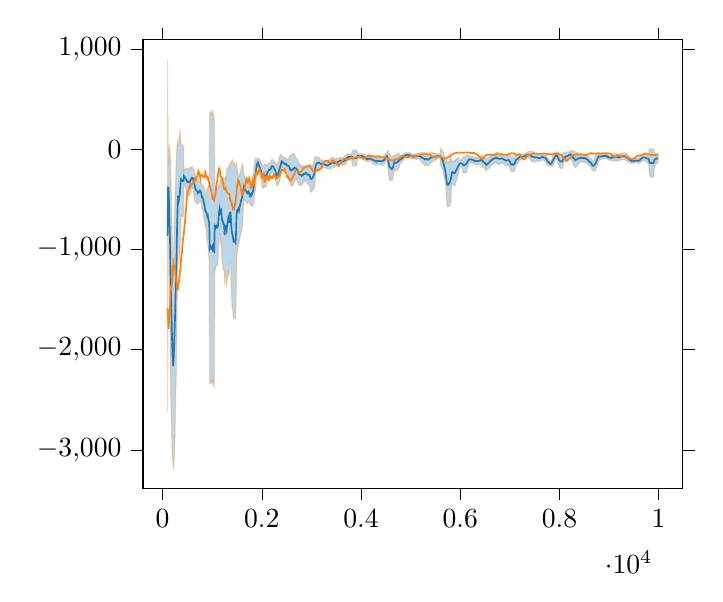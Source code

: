 % This file was created by tikzplotlib v0.9.1.
\begin{tikzpicture}

\definecolor{color0}{rgb}{1,0.498,0.055}
\definecolor{color1}{rgb}{0.122,0.467,0.706}

\begin{axis}[
tick align=outside,
tick pos=both,
x grid style={white!69.02!black},
xmin=-394.5, xmax=10484.5,
xtick style={color=black},
y grid style={white!69.02!black},
ymin=-3381.864, ymax=1095.683,
ytick style={color=black}
]
\path [draw=color0, fill=color1, opacity=0.3]
(axis cs:100,-2619.662)
--(axis cs:100,892.158)
--(axis cs:110,143.417)
--(axis cs:120,-159.869)
--(axis cs:130,24.789)
--(axis cs:140,33.334)
--(axis cs:150,-33.264)
--(axis cs:160,-143.657)
--(axis cs:170,-336.157)
--(axis cs:180,-537.612)
--(axis cs:190,-786.83)
--(axis cs:200,-1012.186)
--(axis cs:210,-1164.847)
--(axis cs:220,-1066.52)
--(axis cs:230,-853.337)
--(axis cs:240,-657.089)
--(axis cs:250,-493.045)
--(axis cs:260,-354.251)
--(axis cs:270,-207.969)
--(axis cs:280,-36.042)
--(axis cs:290,35.395)
--(axis cs:300,81.043)
--(axis cs:310,41.785)
--(axis cs:320,45.823)
--(axis cs:330,115.543)
--(axis cs:340,151.042)
--(axis cs:350,184.925)
--(axis cs:360,127.169)
--(axis cs:370,63.889)
--(axis cs:380,57.407)
--(axis cs:390,50.646)
--(axis cs:400,42.712)
--(axis cs:410,37.095)
--(axis cs:420,42.24)
--(axis cs:430,-209.546)
--(axis cs:440,-194.363)
--(axis cs:450,-193.008)
--(axis cs:460,-198.106)
--(axis cs:470,-200.815)
--(axis cs:480,-185.785)
--(axis cs:490,-190.888)
--(axis cs:500,-196.214)
--(axis cs:510,-191.179)
--(axis cs:520,-186.8)
--(axis cs:530,-192.44)
--(axis cs:540,-198.722)
--(axis cs:550,-192.046)
--(axis cs:560,-173.481)
--(axis cs:570,-172.035)
--(axis cs:580,-184.966)
--(axis cs:590,-177.482)
--(axis cs:600,-175.851)
--(axis cs:610,-178.577)
--(axis cs:620,-191.535)
--(axis cs:630,-200.483)
--(axis cs:640,-206.522)
--(axis cs:650,-225.529)
--(axis cs:660,-256.721)
--(axis cs:670,-268.202)
--(axis cs:680,-285.461)
--(axis cs:690,-297.533)
--(axis cs:700,-305.48)
--(axis cs:710,-323.459)
--(axis cs:720,-321.484)
--(axis cs:730,-320.939)
--(axis cs:740,-317.104)
--(axis cs:750,-314.724)
--(axis cs:760,-314.193)
--(axis cs:770,-322.386)
--(axis cs:780,-332.41)
--(axis cs:790,-356.369)
--(axis cs:800,-354.868)
--(axis cs:810,-351.39)
--(axis cs:820,-365.761)
--(axis cs:830,-379.653)
--(axis cs:840,-395.324)
--(axis cs:850,-418.604)
--(axis cs:860,-446.928)
--(axis cs:870,-464.882)
--(axis cs:880,-437.839)
--(axis cs:890,-392.699)
--(axis cs:900,-404.165)
--(axis cs:910,-391.578)
--(axis cs:920,-378.1)
--(axis cs:930,-358.458)
--(axis cs:940,-355.945)
--(axis cs:950,354.704)
--(axis cs:960,377.156)
--(axis cs:970,357.573)
--(axis cs:980,356.279)
--(axis cs:990,375.005)
--(axis cs:1000,385.23)
--(axis cs:1010,352.656)
--(axis cs:1020,373.953)
--(axis cs:1030,333.286)
--(axis cs:1040,329.976)
--(axis cs:1050,-337.633)
--(axis cs:1060,-356.645)
--(axis cs:1070,-363.046)
--(axis cs:1080,-363.35)
--(axis cs:1090,-377.401)
--(axis cs:1100,-400.939)
--(axis cs:1110,-394.832)
--(axis cs:1120,-385.22)
--(axis cs:1130,-356.968)
--(axis cs:1140,-365.745)
--(axis cs:1150,-342.616)
--(axis cs:1160,-327.506)
--(axis cs:1170,-304.374)
--(axis cs:1180,-277.58)
--(axis cs:1190,-276.947)
--(axis cs:1200,-287.211)
--(axis cs:1210,-278.892)
--(axis cs:1220,-285.336)
--(axis cs:1230,-283.289)
--(axis cs:1240,-291.9)
--(axis cs:1250,-354.146)
--(axis cs:1260,-278.642)
--(axis cs:1270,-269.89)
--(axis cs:1280,-281.324)
--(axis cs:1290,-226.307)
--(axis cs:1300,-191.134)
--(axis cs:1310,-186.637)
--(axis cs:1320,-171.205)
--(axis cs:1330,-194.929)
--(axis cs:1340,-185.292)
--(axis cs:1350,-140.958)
--(axis cs:1360,-138.145)
--(axis cs:1370,-138.743)
--(axis cs:1380,-117.038)
--(axis cs:1390,-119.349)
--(axis cs:1400,-114.78)
--(axis cs:1410,-105.005)
--(axis cs:1420,-121.94)
--(axis cs:1430,-138.384)
--(axis cs:1440,-135.318)
--(axis cs:1450,-135.192)
--(axis cs:1460,-151.91)
--(axis cs:1470,-165.272)
--(axis cs:1480,-153.073)
--(axis cs:1490,-138.196)
--(axis cs:1500,-180.328)
--(axis cs:1510,-207.412)
--(axis cs:1520,-233.874)
--(axis cs:1530,-256.907)
--(axis cs:1540,-269.645)
--(axis cs:1550,-262.499)
--(axis cs:1560,-234.909)
--(axis cs:1570,-217.973)
--(axis cs:1580,-187.025)
--(axis cs:1590,-183.364)
--(axis cs:1600,-162.615)
--(axis cs:1610,-145.468)
--(axis cs:1620,-162.339)
--(axis cs:1630,-217.853)
--(axis cs:1640,-250.498)
--(axis cs:1650,-263.477)
--(axis cs:1660,-275.836)
--(axis cs:1670,-289.719)
--(axis cs:1680,-304.536)
--(axis cs:1690,-312.799)
--(axis cs:1700,-331.776)
--(axis cs:1710,-336.895)
--(axis cs:1720,-338.833)
--(axis cs:1730,-338.947)
--(axis cs:1740,-347.75)
--(axis cs:1750,-360.883)
--(axis cs:1760,-381.353)
--(axis cs:1770,-350.652)
--(axis cs:1780,-336.665)
--(axis cs:1790,-347.047)
--(axis cs:1800,-328.11)
--(axis cs:1810,-309.735)
--(axis cs:1820,-281.631)
--(axis cs:1830,-234.996)
--(axis cs:1840,-188.532)
--(axis cs:1850,-147.787)
--(axis cs:1860,-113.981)
--(axis cs:1870,-96.836)
--(axis cs:1880,-78.489)
--(axis cs:1890,-84.523)
--(axis cs:1900,-92.921)
--(axis cs:1910,-93.811)
--(axis cs:1920,-97.737)
--(axis cs:1930,-88.603)
--(axis cs:1940,-89.127)
--(axis cs:1950,-91.27)
--(axis cs:1960,-99.643)
--(axis cs:1970,-109.747)
--(axis cs:1980,-124.976)
--(axis cs:1990,-145.609)
--(axis cs:2000,-141.708)
--(axis cs:2010,-155.625)
--(axis cs:2020,-170.641)
--(axis cs:2030,-165.853)
--(axis cs:2040,-161.148)
--(axis cs:2050,-150.503)
--(axis cs:2060,-150.132)
--(axis cs:2070,-147.983)
--(axis cs:2080,-147.384)
--(axis cs:2090,-149.131)
--(axis cs:2100,-165.423)
--(axis cs:2110,-165.2)
--(axis cs:2120,-159.228)
--(axis cs:2130,-146.457)
--(axis cs:2140,-135.778)
--(axis cs:2150,-134.91)
--(axis cs:2160,-132.011)
--(axis cs:2170,-127.701)
--(axis cs:2180,-116.737)
--(axis cs:2190,-107.621)
--(axis cs:2200,-100.471)
--(axis cs:2210,-102.784)
--(axis cs:2220,-100.967)
--(axis cs:2230,-102.509)
--(axis cs:2240,-112.122)
--(axis cs:2250,-115.399)
--(axis cs:2260,-119.194)
--(axis cs:2270,-122.931)
--(axis cs:2280,-133.498)
--(axis cs:2290,-150.087)
--(axis cs:2300,-161.458)
--(axis cs:2310,-149.423)
--(axis cs:2320,-139.734)
--(axis cs:2330,-126.866)
--(axis cs:2340,-103.559)
--(axis cs:2350,-84.492)
--(axis cs:2360,-64.343)
--(axis cs:2370,-50.473)
--(axis cs:2380,-49.2)
--(axis cs:2390,-51.864)
--(axis cs:2400,-64.096)
--(axis cs:2410,-67.528)
--(axis cs:2420,-67.072)
--(axis cs:2430,-69.951)
--(axis cs:2440,-74.175)
--(axis cs:2450,-77.601)
--(axis cs:2460,-81.936)
--(axis cs:2470,-87.642)
--(axis cs:2480,-84.977)
--(axis cs:2490,-88.371)
--(axis cs:2500,-96.73)
--(axis cs:2510,-99.812)
--(axis cs:2520,-100.388)
--(axis cs:2530,-94.174)
--(axis cs:2540,-84.8)
--(axis cs:2550,-75.835)
--(axis cs:2560,-65.099)
--(axis cs:2570,-59.894)
--(axis cs:2580,-55.915)
--(axis cs:2590,-57.285)
--(axis cs:2600,-48.455)
--(axis cs:2610,-45.011)
--(axis cs:2620,-43.496)
--(axis cs:2630,-38.89)
--(axis cs:2640,-39.164)
--(axis cs:2650,-42.009)
--(axis cs:2660,-52.59)
--(axis cs:2670,-60.293)
--(axis cs:2680,-78.615)
--(axis cs:2690,-84.462)
--(axis cs:2700,-91.812)
--(axis cs:2710,-94.186)
--(axis cs:2720,-101.502)
--(axis cs:2730,-114.813)
--(axis cs:2740,-124.37)
--(axis cs:2750,-137.295)
--(axis cs:2760,-146.195)
--(axis cs:2770,-153.628)
--(axis cs:2780,-147.138)
--(axis cs:2790,-152.124)
--(axis cs:2800,-167.357)
--(axis cs:2810,-165.451)
--(axis cs:2820,-163.278)
--(axis cs:2830,-166.567)
--(axis cs:2840,-170.623)
--(axis cs:2850,-165.669)
--(axis cs:2860,-166.496)
--(axis cs:2870,-161.971)
--(axis cs:2880,-173.617)
--(axis cs:2890,-165.233)
--(axis cs:2900,-155.442)
--(axis cs:2910,-160.889)
--(axis cs:2920,-161.507)
--(axis cs:2930,-155.928)
--(axis cs:2940,-152.735)
--(axis cs:2950,-157.702)
--(axis cs:2960,-154.848)
--(axis cs:2970,-159.182)
--(axis cs:2980,-156.387)
--(axis cs:2990,-160.797)
--(axis cs:3000,-166.909)
--(axis cs:3010,-167.053)
--(axis cs:3020,-163.252)
--(axis cs:3030,-147.426)
--(axis cs:3040,-137.708)
--(axis cs:3050,-116.405)
--(axis cs:3060,-93.643)
--(axis cs:3070,-73.367)
--(axis cs:3080,-80.279)
--(axis cs:3090,-74.253)
--(axis cs:3100,-74.216)
--(axis cs:3110,-71.454)
--(axis cs:3120,-72.823)
--(axis cs:3130,-78.025)
--(axis cs:3140,-78.16)
--(axis cs:3150,-77.002)
--(axis cs:3160,-87.882)
--(axis cs:3170,-92.285)
--(axis cs:3180,-99.775)
--(axis cs:3190,-103.102)
--(axis cs:3200,-101.176)
--(axis cs:3210,-104.156)
--(axis cs:3220,-106.403)
--(axis cs:3230,-107.906)
--(axis cs:3240,-113.027)
--(axis cs:3250,-115.581)
--(axis cs:3260,-115.147)
--(axis cs:3270,-118.54)
--(axis cs:3280,-121.401)
--(axis cs:3290,-124.195)
--(axis cs:3300,-123.187)
--(axis cs:3310,-122.982)
--(axis cs:3320,-125.3)
--(axis cs:3330,-123.982)
--(axis cs:3340,-116.772)
--(axis cs:3350,-113.628)
--(axis cs:3360,-100.2)
--(axis cs:3370,-95.246)
--(axis cs:3380,-89.31)
--(axis cs:3390,-86.778)
--(axis cs:3400,-86.848)
--(axis cs:3410,-83.246)
--(axis cs:3420,-78.088)
--(axis cs:3430,-77.807)
--(axis cs:3440,-81.477)
--(axis cs:3450,-85.935)
--(axis cs:3460,-93.507)
--(axis cs:3470,-94.426)
--(axis cs:3480,-100.52)
--(axis cs:3490,-95.516)
--(axis cs:3500,-90.405)
--(axis cs:3510,-88.587)
--(axis cs:3520,-89.347)
--(axis cs:3530,-87.857)
--(axis cs:3540,-86.324)
--(axis cs:3550,-84.236)
--(axis cs:3560,-82.423)
--(axis cs:3570,-80.355)
--(axis cs:3580,-79.512)
--(axis cs:3590,-80.413)
--(axis cs:3600,-81.449)
--(axis cs:3610,-82.598)
--(axis cs:3620,-84.212)
--(axis cs:3630,-81.539)
--(axis cs:3640,-78.375)
--(axis cs:3650,-78.633)
--(axis cs:3660,-73.845)
--(axis cs:3670,-67.981)
--(axis cs:3680,-61.768)
--(axis cs:3690,-54.389)
--(axis cs:3700,-50.121)
--(axis cs:3710,-45.955)
--(axis cs:3720,-45.43)
--(axis cs:3730,-45.962)
--(axis cs:3740,-44.714)
--(axis cs:3750,-43.098)
--(axis cs:3760,-43.529)
--(axis cs:3770,-44.69)
--(axis cs:3780,-44.898)
--(axis cs:3790,-46.838)
--(axis cs:3800,-45.682)
--(axis cs:3810,-44.966)
--(axis cs:3820,-19.165)
--(axis cs:3830,-11.472)
--(axis cs:3840,-10.606)
--(axis cs:3850,-7.511)
--(axis cs:3860,-5.525)
--(axis cs:3870,-4.418)
--(axis cs:3880,-5.029)
--(axis cs:3890,-5.455)
--(axis cs:3900,-7.595)
--(axis cs:3910,-8.019)
--(axis cs:3920,-18.497)
--(axis cs:3930,-42.927)
--(axis cs:3940,-42.407)
--(axis cs:3950,-44.099)
--(axis cs:3960,-44.713)
--(axis cs:3970,-45.074)
--(axis cs:3980,-44.088)
--(axis cs:3990,-44.425)
--(axis cs:4000,-43.823)
--(axis cs:4010,-42.003)
--(axis cs:4020,-41.042)
--(axis cs:4030,-42.913)
--(axis cs:4040,-43.125)
--(axis cs:4050,-46.186)
--(axis cs:4060,-48.324)
--(axis cs:4070,-49.709)
--(axis cs:4080,-52.792)
--(axis cs:4090,-56.961)
--(axis cs:4100,-62.378)
--(axis cs:4110,-68.332)
--(axis cs:4120,-73.31)
--(axis cs:4130,-72.19)
--(axis cs:4140,-69.47)
--(axis cs:4150,-67.612)
--(axis cs:4160,-67.654)
--(axis cs:4170,-69.388)
--(axis cs:4180,-67.332)
--(axis cs:4190,-64.47)
--(axis cs:4200,-63.882)
--(axis cs:4210,-63.899)
--(axis cs:4220,-60.861)
--(axis cs:4230,-62.904)
--(axis cs:4240,-66.632)
--(axis cs:4250,-68.702)
--(axis cs:4260,-69.536)
--(axis cs:4270,-69.681)
--(axis cs:4280,-73.056)
--(axis cs:4290,-78.104)
--(axis cs:4300,-83.305)
--(axis cs:4310,-86.948)
--(axis cs:4320,-84.868)
--(axis cs:4330,-79.228)
--(axis cs:4340,-78.472)
--(axis cs:4350,-81.631)
--(axis cs:4360,-77.145)
--(axis cs:4370,-75.039)
--(axis cs:4380,-76.393)
--(axis cs:4390,-75.415)
--(axis cs:4400,-75.254)
--(axis cs:4410,-75.527)
--(axis cs:4420,-75.601)
--(axis cs:4430,-76.775)
--(axis cs:4440,-71.894)
--(axis cs:4450,-65.712)
--(axis cs:4460,-65.629)
--(axis cs:4470,-58.643)
--(axis cs:4480,-48.602)
--(axis cs:4490,-40.5)
--(axis cs:4500,-36.846)
--(axis cs:4510,-33.767)
--(axis cs:4520,-32.418)
--(axis cs:4530,-27.091)
--(axis cs:4540,-12.579)
--(axis cs:4550,-8.57)
--(axis cs:4560,-18.152)
--(axis cs:4570,-36.25)
--(axis cs:4580,-46.577)
--(axis cs:4590,-56.39)
--(axis cs:4600,-62.141)
--(axis cs:4610,-72.687)
--(axis cs:4620,-82.26)
--(axis cs:4630,-74.013)
--(axis cs:4640,-70.983)
--(axis cs:4650,-69.067)
--(axis cs:4660,-59.26)
--(axis cs:4670,-66.375)
--(axis cs:4680,-54.383)
--(axis cs:4690,-54.995)
--(axis cs:4700,-53.062)
--(axis cs:4710,-50.586)
--(axis cs:4720,-52.931)
--(axis cs:4730,-47.528)
--(axis cs:4740,-41.226)
--(axis cs:4750,-35.676)
--(axis cs:4760,-39.595)
--(axis cs:4770,-40.312)
--(axis cs:4780,-55.261)
--(axis cs:4790,-57.795)
--(axis cs:4800,-57.855)
--(axis cs:4810,-56.275)
--(axis cs:4820,-52.502)
--(axis cs:4830,-53.381)
--(axis cs:4840,-50.613)
--(axis cs:4850,-44.588)
--(axis cs:4860,-40.874)
--(axis cs:4870,-38.993)
--(axis cs:4880,-38.64)
--(axis cs:4890,-34.982)
--(axis cs:4900,-32.191)
--(axis cs:4910,-31.428)
--(axis cs:4920,-30.512)
--(axis cs:4930,-29.037)
--(axis cs:4940,-29.252)
--(axis cs:4950,-29.947)
--(axis cs:4960,-31.254)
--(axis cs:4970,-31.278)
--(axis cs:4980,-30.079)
--(axis cs:4990,-32.375)
--(axis cs:5000,-36.585)
--(axis cs:5010,-39.151)
--(axis cs:5020,-42.897)
--(axis cs:5030,-45.674)
--(axis cs:5040,-47.666)
--(axis cs:5050,-48.015)
--(axis cs:5060,-47.486)
--(axis cs:5070,-47.763)
--(axis cs:5080,-48.14)
--(axis cs:5090,-48.493)
--(axis cs:5100,-44.478)
--(axis cs:5110,-41.741)
--(axis cs:5120,-39.244)
--(axis cs:5130,-38.098)
--(axis cs:5140,-36.824)
--(axis cs:5150,-36.031)
--(axis cs:5160,-35.608)
--(axis cs:5170,-37.138)
--(axis cs:5180,-35.218)
--(axis cs:5190,-34.133)
--(axis cs:5200,-31.715)
--(axis cs:5210,-28.817)
--(axis cs:5220,-28.456)
--(axis cs:5230,-30.278)
--(axis cs:5240,-30.629)
--(axis cs:5250,-29.933)
--(axis cs:5260,-33.898)
--(axis cs:5270,-32.437)
--(axis cs:5280,-34.189)
--(axis cs:5290,-37.449)
--(axis cs:5300,-38.28)
--(axis cs:5310,-35.676)
--(axis cs:5320,-34.427)
--(axis cs:5330,-33.865)
--(axis cs:5340,-35.279)
--(axis cs:5350,-41.515)
--(axis cs:5360,-39.106)
--(axis cs:5370,-36.6)
--(axis cs:5380,-34.356)
--(axis cs:5390,-34.309)
--(axis cs:5400,-32.004)
--(axis cs:5410,-30.763)
--(axis cs:5420,-30.908)
--(axis cs:5430,-31.771)
--(axis cs:5440,-33.315)
--(axis cs:5450,-33.829)
--(axis cs:5460,-34.352)
--(axis cs:5470,-34.963)
--(axis cs:5480,-36.468)
--(axis cs:5490,-35.861)
--(axis cs:5500,-38.606)
--(axis cs:5510,-41.0)
--(axis cs:5520,-41.856)
--(axis cs:5530,-41.701)
--(axis cs:5540,-42.049)
--(axis cs:5550,-42.121)
--(axis cs:5560,-44.416)
--(axis cs:5570,-45.449)
--(axis cs:5580,-46.599)
--(axis cs:5590,-46.908)
--(axis cs:5600,11.367)
--(axis cs:5610,7.439)
--(axis cs:5620,2.291)
--(axis cs:5630,-4.121)
--(axis cs:5640,-11.833)
--(axis cs:5650,-19.842)
--(axis cs:5660,-29.718)
--(axis cs:5670,-44.993)
--(axis cs:5680,-63.997)
--(axis cs:5690,-87.376)
--(axis cs:5700,-116.586)
--(axis cs:5710,-130.038)
--(axis cs:5720,-97.423)
--(axis cs:5730,-110.547)
--(axis cs:5740,-131.482)
--(axis cs:5750,-136.893)
--(axis cs:5760,-125.228)
--(axis cs:5770,-115.296)
--(axis cs:5780,-100.237)
--(axis cs:5790,-90.076)
--(axis cs:5800,-73.052)
--(axis cs:5810,-64.361)
--(axis cs:5820,-94.578)
--(axis cs:5830,-120.809)
--(axis cs:5840,-117.21)
--(axis cs:5850,-115.684)
--(axis cs:5860,-116.36)
--(axis cs:5870,-112.195)
--(axis cs:5880,-110.391)
--(axis cs:5890,-106.218)
--(axis cs:5900,-110.817)
--(axis cs:5910,-103.138)
--(axis cs:5920,-92.627)
--(axis cs:5930,-87.258)
--(axis cs:5940,-85.456)
--(axis cs:5950,-86.326)
--(axis cs:5960,-81.218)
--(axis cs:5970,-83.852)
--(axis cs:5980,-104.236)
--(axis cs:5990,-104.473)
--(axis cs:6000,-104.802)
--(axis cs:6010,-103.025)
--(axis cs:6020,-103.427)
--(axis cs:6030,-97.784)
--(axis cs:6040,-89.447)
--(axis cs:6050,-82.697)
--(axis cs:6060,-74.155)
--(axis cs:6070,-77.444)
--(axis cs:6080,-76.682)
--(axis cs:6090,-73.487)
--(axis cs:6100,-66.456)
--(axis cs:6110,-64.758)
--(axis cs:6120,-58.006)
--(axis cs:6130,-53.293)
--(axis cs:6140,-50.322)
--(axis cs:6150,-51.703)
--(axis cs:6160,-62.05)
--(axis cs:6170,-62.327)
--(axis cs:6180,-61.025)
--(axis cs:6190,-62.375)
--(axis cs:6200,-64.721)
--(axis cs:6210,-66.372)
--(axis cs:6220,-68.762)
--(axis cs:6230,-69.466)
--(axis cs:6240,-72.798)
--(axis cs:6250,-74.023)
--(axis cs:6260,-74.966)
--(axis cs:6270,-76.301)
--(axis cs:6280,-79.124)
--(axis cs:6290,-80.266)
--(axis cs:6300,-78.931)
--(axis cs:6310,-78.731)
--(axis cs:6320,-79.542)
--(axis cs:6330,-78.997)
--(axis cs:6340,-74.376)
--(axis cs:6350,-74.582)
--(axis cs:6360,-74.452)
--(axis cs:6370,-72.532)
--(axis cs:6380,-70.21)
--(axis cs:6390,-68.707)
--(axis cs:6400,-67.566)
--(axis cs:6410,-63.686)
--(axis cs:6420,-61.878)
--(axis cs:6430,-59.617)
--(axis cs:6440,-60.821)
--(axis cs:6450,-61.573)
--(axis cs:6460,-67.906)
--(axis cs:6470,-68.649)
--(axis cs:6480,-70.718)
--(axis cs:6490,-74.442)
--(axis cs:6500,-79.11)
--(axis cs:6510,-87.965)
--(axis cs:6520,-95.995)
--(axis cs:6530,-99.793)
--(axis cs:6540,-92.59)
--(axis cs:6550,-89.803)
--(axis cs:6560,-84.709)
--(axis cs:6570,-79.721)
--(axis cs:6580,-73.921)
--(axis cs:6590,-64.861)
--(axis cs:6600,-56.922)
--(axis cs:6610,-54.996)
--(axis cs:6620,-54.867)
--(axis cs:6630,-50.111)
--(axis cs:6640,-50.807)
--(axis cs:6650,-45.411)
--(axis cs:6660,-43.1)
--(axis cs:6670,-41.526)
--(axis cs:6680,-40.199)
--(axis cs:6690,-40.677)
--(axis cs:6700,-40.376)
--(axis cs:6710,-37.409)
--(axis cs:6720,-33.125)
--(axis cs:6730,-32.215)
--(axis cs:6740,-28.066)
--(axis cs:6750,-31.342)
--(axis cs:6760,-30.558)
--(axis cs:6770,-32.231)
--(axis cs:6780,-34.08)
--(axis cs:6790,-35.124)
--(axis cs:6800,-35.455)
--(axis cs:6810,-35.869)
--(axis cs:6820,-35.921)
--(axis cs:6830,-38.136)
--(axis cs:6840,-42.662)
--(axis cs:6850,-43.575)
--(axis cs:6860,-47.996)
--(axis cs:6870,-49.228)
--(axis cs:6880,-48.855)
--(axis cs:6890,-49.504)
--(axis cs:6900,-54.028)
--(axis cs:6910,-57.423)
--(axis cs:6920,-58.926)
--(axis cs:6930,-61.838)
--(axis cs:6940,-58.89)
--(axis cs:6950,-57.268)
--(axis cs:6960,-56.259)
--(axis cs:6970,-54.363)
--(axis cs:6980,-57.682)
--(axis cs:6990,-60.137)
--(axis cs:7000,-65.451)
--(axis cs:7010,-63.674)
--(axis cs:7020,-72.562)
--(axis cs:7030,-78.675)
--(axis cs:7040,-77.818)
--(axis cs:7050,-74.225)
--(axis cs:7060,-73.91)
--(axis cs:7070,-80.652)
--(axis cs:7080,-76.352)
--(axis cs:7090,-72.582)
--(axis cs:7100,-62.576)
--(axis cs:7110,-60.123)
--(axis cs:7120,-54.249)
--(axis cs:7130,-51.246)
--(axis cs:7140,-49.977)
--(axis cs:7150,-51.519)
--(axis cs:7160,-47.903)
--(axis cs:7170,-43.98)
--(axis cs:7180,-43.986)
--(axis cs:7190,-42.296)
--(axis cs:7200,-40.685)
--(axis cs:7210,-41.67)
--(axis cs:7220,-43.839)
--(axis cs:7230,-45.133)
--(axis cs:7240,-46.555)
--(axis cs:7250,-45.858)
--(axis cs:7260,-45.793)
--(axis cs:7270,-46.233)
--(axis cs:7280,-44.205)
--(axis cs:7290,-42.795)
--(axis cs:7300,-42.384)
--(axis cs:7310,-37.086)
--(axis cs:7320,-33.861)
--(axis cs:7330,-31.394)
--(axis cs:7340,-28.937)
--(axis cs:7350,-27.503)
--(axis cs:7360,-25.74)
--(axis cs:7370,-22.678)
--(axis cs:7380,-19.862)
--(axis cs:7390,-18.985)
--(axis cs:7400,-18.204)
--(axis cs:7410,-19.0)
--(axis cs:7420,-17.958)
--(axis cs:7430,-17.433)
--(axis cs:7440,-19.113)
--(axis cs:7450,-21.643)
--(axis cs:7460,-22.684)
--(axis cs:7470,-24.48)
--(axis cs:7480,-26.268)
--(axis cs:7490,-29.337)
--(axis cs:7500,-30.654)
--(axis cs:7510,-33.897)
--(axis cs:7520,-36.534)
--(axis cs:7530,-38.515)
--(axis cs:7540,-40.941)
--(axis cs:7550,-44.211)
--(axis cs:7560,-47.077)
--(axis cs:7570,-48.115)
--(axis cs:7580,-50.031)
--(axis cs:7590,-51.675)
--(axis cs:7600,-54.893)
--(axis cs:7610,-54.945)
--(axis cs:7620,-54.317)
--(axis cs:7630,-51.642)
--(axis cs:7640,-48.093)
--(axis cs:7650,-44.695)
--(axis cs:7660,-44.252)
--(axis cs:7670,-44.619)
--(axis cs:7680,-45.772)
--(axis cs:7690,-45.717)
--(axis cs:7700,-44.824)
--(axis cs:7710,-45.126)
--(axis cs:7720,-48.057)
--(axis cs:7730,-56.195)
--(axis cs:7740,-65.245)
--(axis cs:7750,-73.995)
--(axis cs:7760,-82.639)
--(axis cs:7770,-88.83)
--(axis cs:7780,-92.969)
--(axis cs:7790,-94.858)
--(axis cs:7800,-105.813)
--(axis cs:7810,-119.823)
--(axis cs:7820,-125.166)
--(axis cs:7830,-118.462)
--(axis cs:7840,-104.433)
--(axis cs:7850,-86.972)
--(axis cs:7860,-67.71)
--(axis cs:7870,-56.868)
--(axis cs:7880,-48.547)
--(axis cs:7890,-43.062)
--(axis cs:7900,-35.561)
--(axis cs:7910,-31.353)
--(axis cs:7920,-28.74)
--(axis cs:7930,-23.308)
--(axis cs:7940,-22.48)
--(axis cs:7950,-23.592)
--(axis cs:7960,-24.956)
--(axis cs:7970,-23.726)
--(axis cs:7980,-28.197)
--(axis cs:7990,-32.973)
--(axis cs:8000,-42.388)
--(axis cs:8010,-48.221)
--(axis cs:8020,-46.338)
--(axis cs:8030,-50.835)
--(axis cs:8040,-52.149)
--(axis cs:8050,-54.532)
--(axis cs:8060,-49.374)
--(axis cs:8070,-39.135)
--(axis cs:8080,-32.79)
--(axis cs:8090,-31.29)
--(axis cs:8100,-28.287)
--(axis cs:8110,-29.626)
--(axis cs:8120,-29.731)
--(axis cs:8130,-27.95)
--(axis cs:8140,-26.627)
--(axis cs:8150,-24.245)
--(axis cs:8160,-22.924)
--(axis cs:8170,-22.337)
--(axis cs:8180,-20.576)
--(axis cs:8190,-21.131)
--(axis cs:8200,-22.362)
--(axis cs:8210,-22.99)
--(axis cs:8220,-23.474)
--(axis cs:8230,-15.947)
--(axis cs:8240,-16.431)
--(axis cs:8250,-17.885)
--(axis cs:8260,-12.02)
--(axis cs:8270,-12.818)
--(axis cs:8280,-16.987)
--(axis cs:8290,-16.218)
--(axis cs:8300,-20.375)
--(axis cs:8310,-22.891)
--(axis cs:8320,-30.448)
--(axis cs:8330,-28.403)
--(axis cs:8340,-28.625)
--(axis cs:8350,-27.895)
--(axis cs:8360,-28.049)
--(axis cs:8370,-30.287)
--(axis cs:8380,-33.799)
--(axis cs:8390,-39.118)
--(axis cs:8400,-40.603)
--(axis cs:8410,-45.587)
--(axis cs:8420,-43.754)
--(axis cs:8430,-46.393)
--(axis cs:8440,-45.107)
--(axis cs:8450,-48.203)
--(axis cs:8460,-50.376)
--(axis cs:8470,-48.643)
--(axis cs:8480,-47.303)
--(axis cs:8490,-45.997)
--(axis cs:8500,-44.426)
--(axis cs:8510,-43.293)
--(axis cs:8520,-47.568)
--(axis cs:8530,-49.989)
--(axis cs:8540,-53.764)
--(axis cs:8550,-54.48)
--(axis cs:8560,-58.231)
--(axis cs:8570,-63.587)
--(axis cs:8580,-68.539)
--(axis cs:8590,-74.771)
--(axis cs:8600,-79.171)
--(axis cs:8610,-86.694)
--(axis cs:8620,-86.225)
--(axis cs:8630,-87.787)
--(axis cs:8640,-90.718)
--(axis cs:8650,-99.707)
--(axis cs:8660,-105.302)
--(axis cs:8670,-112.366)
--(axis cs:8680,-114.096)
--(axis cs:8690,-112.483)
--(axis cs:8700,-100.502)
--(axis cs:8710,-88.056)
--(axis cs:8720,-76.096)
--(axis cs:8730,-66.482)
--(axis cs:8740,-59.5)
--(axis cs:8750,-47.872)
--(axis cs:8760,-39.97)
--(axis cs:8770,-34.101)
--(axis cs:8780,-32.586)
--(axis cs:8790,-30.277)
--(axis cs:8800,-33.158)
--(axis cs:8810,-34.2)
--(axis cs:8820,-40.179)
--(axis cs:8830,-41.161)
--(axis cs:8840,-41.534)
--(axis cs:8850,-43.923)
--(axis cs:8860,-40.232)
--(axis cs:8870,-39.165)
--(axis cs:8880,-37.843)
--(axis cs:8890,-38.484)
--(axis cs:8900,-37.881)
--(axis cs:8910,-38.788)
--(axis cs:8920,-38.719)
--(axis cs:8930,-39.226)
--(axis cs:8940,-39.398)
--(axis cs:8950,-39.207)
--(axis cs:8960,-44.477)
--(axis cs:8970,-49.858)
--(axis cs:8980,-50.408)
--(axis cs:8990,-53.117)
--(axis cs:9000,-53.63)
--(axis cs:9010,-56.166)
--(axis cs:9020,-53.239)
--(axis cs:9030,-55.122)
--(axis cs:9040,-54.48)
--(axis cs:9050,-55.121)
--(axis cs:9060,-52.122)
--(axis cs:9070,-47.673)
--(axis cs:9080,-43.751)
--(axis cs:9090,-43.858)
--(axis cs:9100,-39.527)
--(axis cs:9110,-38.462)
--(axis cs:9120,-40.557)
--(axis cs:9130,-39.22)
--(axis cs:9140,-41.26)
--(axis cs:9150,-41.945)
--(axis cs:9160,-41.739)
--(axis cs:9170,-42.38)
--(axis cs:9180,-45.691)
--(axis cs:9190,-44.579)
--(axis cs:9200,-47.485)
--(axis cs:9210,-42.816)
--(axis cs:9220,-40.799)
--(axis cs:9230,-40.196)
--(axis cs:9240,-38.502)
--(axis cs:9250,-37.11)
--(axis cs:9260,-35.991)
--(axis cs:9270,-34.283)
--(axis cs:9280,-33.726)
--(axis cs:9290,-32.614)
--(axis cs:9300,-34.159)
--(axis cs:9310,-35.405)
--(axis cs:9320,-35.083)
--(axis cs:9330,-37.507)
--(axis cs:9340,-39.812)
--(axis cs:9350,-40.606)
--(axis cs:9360,-44.211)
--(axis cs:9370,-50.243)
--(axis cs:9380,-54.787)
--(axis cs:9390,-59.459)
--(axis cs:9400,-62.626)
--(axis cs:9410,-68.944)
--(axis cs:9420,-78.716)
--(axis cs:9430,-81.876)
--(axis cs:9440,-84.517)
--(axis cs:9450,-91.539)
--(axis cs:9460,-95.431)
--(axis cs:9470,-95.639)
--(axis cs:9480,-95.314)
--(axis cs:9490,-95.67)
--(axis cs:9500,-93.738)
--(axis cs:9510,-93.308)
--(axis cs:9520,-92.155)
--(axis cs:9530,-91.177)
--(axis cs:9540,-90.266)
--(axis cs:9550,-89.577)
--(axis cs:9560,-89.239)
--(axis cs:9570,-91.204)
--(axis cs:9580,-93.125)
--(axis cs:9590,-85.661)
--(axis cs:9600,-84.88)
--(axis cs:9610,-85.089)
--(axis cs:9620,-80.129)
--(axis cs:9630,-68.732)
--(axis cs:9640,-62.937)
--(axis cs:9650,-58.444)
--(axis cs:9660,-54.569)
--(axis cs:9670,-51.867)
--(axis cs:9680,-50.503)
--(axis cs:9690,-53.209)
--(axis cs:9700,-51.018)
--(axis cs:9710,-49.117)
--(axis cs:9720,-46.505)
--(axis cs:9730,-48.657)
--(axis cs:9740,-49.474)
--(axis cs:9750,-50.116)
--(axis cs:9760,-50.866)
--(axis cs:9770,-49.879)
--(axis cs:9780,-49.632)
--(axis cs:9790,-48.858)
--(axis cs:9800,-43.38)
--(axis cs:9810,2.613)
--(axis cs:9820,-2.465)
--(axis cs:9830,2.433)
--(axis cs:9840,1.263)
--(axis cs:9850,2.574)
--(axis cs:9860,2.211)
--(axis cs:9870,2.541)
--(axis cs:9880,3.761)
--(axis cs:9890,2.968)
--(axis cs:9900,5.847)
--(axis cs:9910,-23.286)
--(axis cs:9920,-27.403)
--(axis cs:9930,-47.122)
--(axis cs:9940,-43.691)
--(axis cs:9950,-42.753)
--(axis cs:9960,-41.744)
--(axis cs:9970,-44.153)
--(axis cs:9980,-42.585)
--(axis cs:9990,-40.012)
--(axis cs:9990,-136.63)
--(axis cs:9990,-136.63)
--(axis cs:9980,-137.467)
--(axis cs:9970,-139.389)
--(axis cs:9960,-137.603)
--(axis cs:9950,-145.426)
--(axis cs:9940,-145.444)
--(axis cs:9930,-145.372)
--(axis cs:9920,-172.488)
--(axis cs:9910,-199.406)
--(axis cs:9900,-267.946)
--(axis cs:9890,-275.618)
--(axis cs:9880,-275.262)
--(axis cs:9870,-275.557)
--(axis cs:9860,-275.22)
--(axis cs:9850,-273.37)
--(axis cs:9840,-274.496)
--(axis cs:9830,-274.215)
--(axis cs:9820,-259.615)
--(axis cs:9810,-238.71)
--(axis cs:9800,-152.491)
--(axis cs:9790,-133.364)
--(axis cs:9780,-133.53)
--(axis cs:9770,-131.755)
--(axis cs:9760,-129.262)
--(axis cs:9750,-122.593)
--(axis cs:9740,-117.096)
--(axis cs:9730,-115.034)
--(axis cs:9720,-112.057)
--(axis cs:9710,-111.859)
--(axis cs:9700,-111.58)
--(axis cs:9690,-110.305)
--(axis cs:9680,-110.263)
--(axis cs:9670,-116.285)
--(axis cs:9660,-122.043)
--(axis cs:9650,-126.781)
--(axis cs:9640,-131.364)
--(axis cs:9630,-133.746)
--(axis cs:9620,-133.658)
--(axis cs:9610,-136.413)
--(axis cs:9600,-137.26)
--(axis cs:9590,-138.041)
--(axis cs:9580,-135.01)
--(axis cs:9570,-134.644)
--(axis cs:9560,-132.239)
--(axis cs:9550,-131.947)
--(axis cs:9540,-132.069)
--(axis cs:9530,-134.821)
--(axis cs:9520,-135.659)
--(axis cs:9510,-135.66)
--(axis cs:9500,-137.52)
--(axis cs:9490,-137.097)
--(axis cs:9480,-138.327)
--(axis cs:9470,-137.152)
--(axis cs:9460,-138.809)
--(axis cs:9450,-137.471)
--(axis cs:9440,-137.175)
--(axis cs:9430,-133.295)
--(axis cs:9420,-132.323)
--(axis cs:9410,-130.593)
--(axis cs:9400,-128.276)
--(axis cs:9390,-126.747)
--(axis cs:9380,-123.858)
--(axis cs:9370,-122.062)
--(axis cs:9360,-115.729)
--(axis cs:9350,-111.951)
--(axis cs:9340,-109.705)
--(axis cs:9330,-107.521)
--(axis cs:9320,-104.479)
--(axis cs:9310,-103.153)
--(axis cs:9300,-101.204)
--(axis cs:9290,-99.439)
--(axis cs:9280,-101.22)
--(axis cs:9270,-101.308)
--(axis cs:9260,-103.013)
--(axis cs:9250,-103.213)
--(axis cs:9240,-104.742)
--(axis cs:9230,-106.8)
--(axis cs:9220,-106.6)
--(axis cs:9210,-110.167)
--(axis cs:9200,-114.697)
--(axis cs:9190,-113.687)
--(axis cs:9180,-116.364)
--(axis cs:9170,-114.332)
--(axis cs:9160,-115.197)
--(axis cs:9150,-116.824)
--(axis cs:9140,-117.188)
--(axis cs:9130,-115.474)
--(axis cs:9120,-117.545)
--(axis cs:9110,-114.056)
--(axis cs:9100,-113.15)
--(axis cs:9090,-114.778)
--(axis cs:9080,-111.442)
--(axis cs:9070,-112.116)
--(axis cs:9060,-112.481)
--(axis cs:9050,-114.172)
--(axis cs:9040,-111.826)
--(axis cs:9030,-110.033)
--(axis cs:9020,-106.452)
--(axis cs:9010,-106.894)
--(axis cs:9000,-103.508)
--(axis cs:8990,-102.345)
--(axis cs:8980,-100.617)
--(axis cs:8970,-99.512)
--(axis cs:8960,-96.145)
--(axis cs:8950,-90.428)
--(axis cs:8940,-90.328)
--(axis cs:8930,-92.126)
--(axis cs:8920,-93.085)
--(axis cs:8910,-92.526)
--(axis cs:8900,-92.109)
--(axis cs:8890,-92.641)
--(axis cs:8880,-93.018)
--(axis cs:8870,-93.921)
--(axis cs:8860,-96.743)
--(axis cs:8850,-97.67)
--(axis cs:8840,-98.985)
--(axis cs:8830,-100.233)
--(axis cs:8820,-101.728)
--(axis cs:8810,-106.15)
--(axis cs:8800,-110.171)
--(axis cs:8790,-112.438)
--(axis cs:8780,-128.607)
--(axis cs:8770,-145.863)
--(axis cs:8760,-164.68)
--(axis cs:8750,-182.059)
--(axis cs:8740,-192.099)
--(axis cs:8730,-210.455)
--(axis cs:8720,-212.672)
--(axis cs:8710,-212.184)
--(axis cs:8700,-213.249)
--(axis cs:8690,-212.419)
--(axis cs:8680,-212.927)
--(axis cs:8670,-211.52)
--(axis cs:8660,-205.393)
--(axis cs:8650,-196.49)
--(axis cs:8640,-190.788)
--(axis cs:8630,-169.747)
--(axis cs:8620,-167.838)
--(axis cs:8610,-166.192)
--(axis cs:8600,-161.335)
--(axis cs:8590,-159.224)
--(axis cs:8580,-153.29)
--(axis cs:8570,-144.023)
--(axis cs:8560,-139.241)
--(axis cs:8550,-138.203)
--(axis cs:8540,-137.472)
--(axis cs:8530,-135.606)
--(axis cs:8520,-131.999)
--(axis cs:8510,-125.633)
--(axis cs:8500,-126.636)
--(axis cs:8490,-124.155)
--(axis cs:8480,-120.64)
--(axis cs:8470,-123.797)
--(axis cs:8460,-127.467)
--(axis cs:8450,-121.694)
--(axis cs:8440,-118.731)
--(axis cs:8430,-122.054)
--(axis cs:8420,-122.617)
--(axis cs:8410,-131.807)
--(axis cs:8400,-139.117)
--(axis cs:8390,-143.315)
--(axis cs:8380,-144.162)
--(axis cs:8370,-152.884)
--(axis cs:8360,-159.328)
--(axis cs:8350,-174.431)
--(axis cs:8340,-174.736)
--(axis cs:8330,-177.054)
--(axis cs:8320,-182.414)
--(axis cs:8310,-175.447)
--(axis cs:8300,-167.376)
--(axis cs:8290,-160.437)
--(axis cs:8280,-156.409)
--(axis cs:8270,-141.415)
--(axis cs:8260,-127.629)
--(axis cs:8250,-104.081)
--(axis cs:8240,-101.222)
--(axis cs:8230,-90.128)
--(axis cs:8220,-71.675)
--(axis cs:8210,-74.667)
--(axis cs:8200,-84.354)
--(axis cs:8190,-93.168)
--(axis cs:8180,-100.253)
--(axis cs:8170,-105.068)
--(axis cs:8160,-105.711)
--(axis cs:8150,-108.972)
--(axis cs:8140,-112.509)
--(axis cs:8130,-120.394)
--(axis cs:8120,-121.506)
--(axis cs:8110,-120.748)
--(axis cs:8100,-127.188)
--(axis cs:8090,-132.653)
--(axis cs:8080,-151.899)
--(axis cs:8070,-168.597)
--(axis cs:8060,-186.719)
--(axis cs:8050,-191.174)
--(axis cs:8040,-190.307)
--(axis cs:8030,-186.765)
--(axis cs:8020,-186.398)
--(axis cs:8010,-186.362)
--(axis cs:8000,-180.706)
--(axis cs:7990,-174.071)
--(axis cs:7980,-156.938)
--(axis cs:7970,-139.272)
--(axis cs:7960,-110.678)
--(axis cs:7950,-95.758)
--(axis cs:7940,-95.573)
--(axis cs:7930,-98.992)
--(axis cs:7920,-105.768)
--(axis cs:7910,-116.092)
--(axis cs:7900,-129.361)
--(axis cs:7890,-141.837)
--(axis cs:7880,-147.873)
--(axis cs:7870,-157.333)
--(axis cs:7860,-163.609)
--(axis cs:7850,-168.806)
--(axis cs:7840,-169.607)
--(axis cs:7830,-167.295)
--(axis cs:7820,-165.767)
--(axis cs:7810,-168.197)
--(axis cs:7800,-168.139)
--(axis cs:7790,-165.239)
--(axis cs:7780,-165.257)
--(axis cs:7770,-158.25)
--(axis cs:7760,-154.024)
--(axis cs:7750,-145.809)
--(axis cs:7740,-138.223)
--(axis cs:7730,-130.868)
--(axis cs:7720,-124.055)
--(axis cs:7710,-117.363)
--(axis cs:7700,-117.426)
--(axis cs:7690,-117.823)
--(axis cs:7680,-107.675)
--(axis cs:7670,-102.152)
--(axis cs:7660,-100.431)
--(axis cs:7650,-103.824)
--(axis cs:7640,-109.096)
--(axis cs:7630,-110.864)
--(axis cs:7620,-114.978)
--(axis cs:7610,-118.43)
--(axis cs:7600,-118.906)
--(axis cs:7590,-119.5)
--(axis cs:7580,-121.208)
--(axis cs:7570,-121.078)
--(axis cs:7560,-121.199)
--(axis cs:7550,-117.362)
--(axis cs:7540,-117.649)
--(axis cs:7530,-117.73)
--(axis cs:7520,-122.884)
--(axis cs:7510,-126.053)
--(axis cs:7500,-126.066)
--(axis cs:7490,-125.373)
--(axis cs:7480,-122.757)
--(axis cs:7470,-123.997)
--(axis cs:7460,-124.287)
--(axis cs:7450,-124.7)
--(axis cs:7440,-118.023)
--(axis cs:7430,-114.121)
--(axis cs:7420,-103.942)
--(axis cs:7410,-94.414)
--(axis cs:7400,-90.444)
--(axis cs:7390,-87.259)
--(axis cs:7380,-87.597)
--(axis cs:7370,-83.421)
--(axis cs:7360,-78.2)
--(axis cs:7350,-78.51)
--(axis cs:7340,-80.439)
--(axis cs:7330,-83.392)
--(axis cs:7320,-86.204)
--(axis cs:7310,-89.223)
--(axis cs:7300,-91.71)
--(axis cs:7290,-92.571)
--(axis cs:7280,-93.047)
--(axis cs:7270,-96.148)
--(axis cs:7260,-97.725)
--(axis cs:7250,-98.723)
--(axis cs:7240,-99.752)
--(axis cs:7230,-100.926)
--(axis cs:7220,-105.166)
--(axis cs:7210,-107.043)
--(axis cs:7200,-110.133)
--(axis cs:7190,-116.394)
--(axis cs:7180,-124.877)
--(axis cs:7170,-129.831)
--(axis cs:7160,-140.354)
--(axis cs:7150,-145.458)
--(axis cs:7140,-149.08)
--(axis cs:7130,-149.621)
--(axis cs:7120,-163.595)
--(axis cs:7110,-184.432)
--(axis cs:7100,-209.042)
--(axis cs:7090,-218.152)
--(axis cs:7080,-221.985)
--(axis cs:7070,-224.537)
--(axis cs:7060,-222.165)
--(axis cs:7050,-222.146)
--(axis cs:7040,-221.689)
--(axis cs:7030,-222.227)
--(axis cs:7020,-216.441)
--(axis cs:7010,-201.833)
--(axis cs:7000,-177.409)
--(axis cs:6990,-165.642)
--(axis cs:6980,-158.688)
--(axis cs:6970,-154.369)
--(axis cs:6960,-157.622)
--(axis cs:6950,-160.988)
--(axis cs:6940,-162.152)
--(axis cs:6930,-163.841)
--(axis cs:6920,-159.072)
--(axis cs:6910,-157.913)
--(axis cs:6900,-155.94)
--(axis cs:6890,-152.06)
--(axis cs:6880,-150.005)
--(axis cs:6870,-146.208)
--(axis cs:6860,-141.995)
--(axis cs:6850,-136.838)
--(axis cs:6840,-135.548)
--(axis cs:6830,-139.715)
--(axis cs:6820,-146.248)
--(axis cs:6810,-149.99)
--(axis cs:6800,-149.157)
--(axis cs:6790,-151.514)
--(axis cs:6780,-150.605)
--(axis cs:6770,-150.137)
--(axis cs:6760,-148.393)
--(axis cs:6750,-144.839)
--(axis cs:6740,-139.954)
--(axis cs:6730,-136.594)
--(axis cs:6720,-129.613)
--(axis cs:6710,-129.922)
--(axis cs:6700,-134.967)
--(axis cs:6690,-138.909)
--(axis cs:6680,-139.468)
--(axis cs:6670,-142.534)
--(axis cs:6660,-145.392)
--(axis cs:6650,-153.959)
--(axis cs:6640,-157.644)
--(axis cs:6630,-155.979)
--(axis cs:6620,-163.798)
--(axis cs:6610,-171.913)
--(axis cs:6600,-177.754)
--(axis cs:6590,-184.506)
--(axis cs:6580,-192.106)
--(axis cs:6570,-192.721)
--(axis cs:6560,-196.424)
--(axis cs:6550,-198.319)
--(axis cs:6540,-201.107)
--(axis cs:6530,-209.45)
--(axis cs:6520,-209.557)
--(axis cs:6510,-203.288)
--(axis cs:6500,-197.036)
--(axis cs:6490,-188.967)
--(axis cs:6480,-184.164)
--(axis cs:6470,-182.918)
--(axis cs:6460,-178.02)
--(axis cs:6450,-167.641)
--(axis cs:6440,-162.352)
--(axis cs:6430,-147.745)
--(axis cs:6420,-143.461)
--(axis cs:6410,-150.874)
--(axis cs:6400,-152.793)
--(axis cs:6390,-151.126)
--(axis cs:6380,-153.611)
--(axis cs:6370,-155.544)
--(axis cs:6360,-156.354)
--(axis cs:6350,-157.755)
--(axis cs:6340,-156.71)
--(axis cs:6330,-157.129)
--(axis cs:6320,-154.438)
--(axis cs:6310,-148.479)
--(axis cs:6300,-149.824)
--(axis cs:6290,-150.632)
--(axis cs:6280,-141.864)
--(axis cs:6270,-136.823)
--(axis cs:6260,-134.023)
--(axis cs:6250,-133.201)
--(axis cs:6240,-134.496)
--(axis cs:6230,-130.723)
--(axis cs:6220,-132.425)
--(axis cs:6210,-133.393)
--(axis cs:6200,-135.044)
--(axis cs:6190,-134.294)
--(axis cs:6180,-140.18)
--(axis cs:6170,-146.232)
--(axis cs:6160,-157.468)
--(axis cs:6150,-186.179)
--(axis cs:6140,-208.52)
--(axis cs:6130,-221.984)
--(axis cs:6120,-231.076)
--(axis cs:6110,-234.095)
--(axis cs:6100,-234.379)
--(axis cs:6090,-237.588)
--(axis cs:6080,-237.491)
--(axis cs:6070,-238.132)
--(axis cs:6060,-233.662)
--(axis cs:6050,-215.107)
--(axis cs:6040,-195.38)
--(axis cs:6030,-181.925)
--(axis cs:6020,-173.194)
--(axis cs:6010,-171.683)
--(axis cs:6000,-172.163)
--(axis cs:5990,-180.572)
--(axis cs:5980,-189.978)
--(axis cs:5970,-231.761)
--(axis cs:5960,-250.934)
--(axis cs:5950,-265.817)
--(axis cs:5940,-288.544)
--(axis cs:5930,-307.672)
--(axis cs:5920,-315.878)
--(axis cs:5910,-327.411)
--(axis cs:5900,-354.719)
--(axis cs:5890,-361.666)
--(axis cs:5880,-363.888)
--(axis cs:5870,-351.383)
--(axis cs:5860,-350.89)
--(axis cs:5850,-347.765)
--(axis cs:5840,-334.021)
--(axis cs:5830,-346.599)
--(axis cs:5820,-439.926)
--(axis cs:5810,-534.495)
--(axis cs:5800,-549.285)
--(axis cs:5790,-564.19)
--(axis cs:5780,-567.987)
--(axis cs:5770,-570.646)
--(axis cs:5760,-570.716)
--(axis cs:5750,-573.617)
--(axis cs:5740,-572.839)
--(axis cs:5730,-559.231)
--(axis cs:5720,-492.01)
--(axis cs:5710,-370.398)
--(axis cs:5700,-318.33)
--(axis cs:5690,-305.066)
--(axis cs:5680,-285.476)
--(axis cs:5670,-262.268)
--(axis cs:5660,-236.099)
--(axis cs:5650,-203.316)
--(axis cs:5640,-193.511)
--(axis cs:5630,-182.982)
--(axis cs:5620,-169.713)
--(axis cs:5610,-162.333)
--(axis cs:5600,-156.726)
--(axis cs:5590,-83.027)
--(axis cs:5580,-83.246)
--(axis cs:5570,-82.615)
--(axis cs:5560,-83.067)
--(axis cs:5550,-87.156)
--(axis cs:5540,-89.296)
--(axis cs:5530,-93.602)
--(axis cs:5520,-102.653)
--(axis cs:5510,-105.677)
--(axis cs:5500,-108.783)
--(axis cs:5490,-108.91)
--(axis cs:5480,-111.661)
--(axis cs:5470,-113.335)
--(axis cs:5460,-112.186)
--(axis cs:5450,-117.348)
--(axis cs:5440,-125.081)
--(axis cs:5430,-128.274)
--(axis cs:5420,-123.668)
--(axis cs:5410,-131.166)
--(axis cs:5400,-134.205)
--(axis cs:5390,-144.083)
--(axis cs:5380,-152.721)
--(axis cs:5370,-158.355)
--(axis cs:5360,-162.409)
--(axis cs:5350,-163.481)
--(axis cs:5340,-157.387)
--(axis cs:5330,-154.901)
--(axis cs:5320,-156.586)
--(axis cs:5310,-159.92)
--(axis cs:5300,-164.464)
--(axis cs:5290,-163.427)
--(axis cs:5280,-154.538)
--(axis cs:5270,-150.291)
--(axis cs:5260,-147.887)
--(axis cs:5250,-140.904)
--(axis cs:5240,-140.556)
--(axis cs:5230,-137.928)
--(axis cs:5220,-134.299)
--(axis cs:5210,-120.145)
--(axis cs:5200,-112.503)
--(axis cs:5190,-102.417)
--(axis cs:5180,-100.749)
--(axis cs:5170,-95.38)
--(axis cs:5160,-92.303)
--(axis cs:5150,-92.636)
--(axis cs:5140,-94.242)
--(axis cs:5130,-95.501)
--(axis cs:5120,-97.893)
--(axis cs:5110,-99.954)
--(axis cs:5100,-94.346)
--(axis cs:5090,-91.504)
--(axis cs:5080,-92.402)
--(axis cs:5070,-92.577)
--(axis cs:5060,-93.731)
--(axis cs:5050,-94.771)
--(axis cs:5040,-93.69)
--(axis cs:5030,-93.362)
--(axis cs:5020,-91.483)
--(axis cs:5010,-89.117)
--(axis cs:5000,-87.949)
--(axis cs:4990,-84.793)
--(axis cs:4980,-82.587)
--(axis cs:4970,-83.814)
--(axis cs:4960,-82.423)
--(axis cs:4950,-79.667)
--(axis cs:4940,-78.344)
--(axis cs:4930,-77.099)
--(axis cs:4920,-78.136)
--(axis cs:4910,-78.751)
--(axis cs:4900,-80.585)
--(axis cs:4890,-85.62)
--(axis cs:4880,-90.918)
--(axis cs:4870,-95.813)
--(axis cs:4860,-104.333)
--(axis cs:4850,-114.461)
--(axis cs:4840,-116.781)
--(axis cs:4830,-123.151)
--(axis cs:4820,-127.936)
--(axis cs:4810,-136.256)
--(axis cs:4800,-140.271)
--(axis cs:4790,-141.947)
--(axis cs:4780,-153.176)
--(axis cs:4770,-181.861)
--(axis cs:4760,-188.197)
--(axis cs:4750,-189.478)
--(axis cs:4740,-201.782)
--(axis cs:4730,-211.176)
--(axis cs:4720,-213.102)
--(axis cs:4710,-211.782)
--(axis cs:4700,-213.388)
--(axis cs:4690,-213.46)
--(axis cs:4680,-207.669)
--(axis cs:4670,-185.043)
--(axis cs:4660,-229.462)
--(axis cs:4650,-263.071)
--(axis cs:4640,-292.934)
--(axis cs:4630,-307.952)
--(axis cs:4620,-311.737)
--(axis cs:4610,-310.798)
--(axis cs:4600,-309.027)
--(axis cs:4590,-308.122)
--(axis cs:4580,-307.319)
--(axis cs:4570,-305.281)
--(axis cs:4560,-269.119)
--(axis cs:4550,-230.204)
--(axis cs:4540,-175.095)
--(axis cs:4530,-124.964)
--(axis cs:4520,-101.438)
--(axis cs:4510,-110.947)
--(axis cs:4500,-122.517)
--(axis cs:4490,-133.117)
--(axis cs:4480,-139.052)
--(axis cs:4470,-147.272)
--(axis cs:4460,-150.965)
--(axis cs:4450,-150.854)
--(axis cs:4440,-157.786)
--(axis cs:4430,-162.32)
--(axis cs:4420,-161.447)
--(axis cs:4410,-158.821)
--(axis cs:4400,-156.273)
--(axis cs:4390,-157.034)
--(axis cs:4380,-156.719)
--(axis cs:4370,-152.057)
--(axis cs:4360,-151.321)
--(axis cs:4350,-151.83)
--(axis cs:4340,-146.775)
--(axis cs:4330,-143.311)
--(axis cs:4320,-148.402)
--(axis cs:4310,-158.513)
--(axis cs:4300,-158.175)
--(axis cs:4290,-152.189)
--(axis cs:4280,-148.911)
--(axis cs:4270,-147.437)
--(axis cs:4260,-147.204)
--(axis cs:4250,-147.887)
--(axis cs:4240,-145.831)
--(axis cs:4230,-141.268)
--(axis cs:4220,-133.558)
--(axis cs:4210,-118.947)
--(axis cs:4200,-116.176)
--(axis cs:4190,-117.838)
--(axis cs:4180,-119.974)
--(axis cs:4170,-122.756)
--(axis cs:4160,-118.269)
--(axis cs:4150,-114.985)
--(axis cs:4140,-117.052)
--(axis cs:4130,-121.822)
--(axis cs:4120,-121.729)
--(axis cs:4110,-119.472)
--(axis cs:4100,-118.819)
--(axis cs:4090,-116.038)
--(axis cs:4080,-112.079)
--(axis cs:4070,-107.348)
--(axis cs:4060,-107.746)
--(axis cs:4050,-106.076)
--(axis cs:4040,-99.633)
--(axis cs:4030,-91.659)
--(axis cs:4020,-87.912)
--(axis cs:4010,-88.872)
--(axis cs:4000,-88.482)
--(axis cs:3990,-89.388)
--(axis cs:3980,-90.766)
--(axis cs:3970,-91.741)
--(axis cs:3960,-88.686)
--(axis cs:3950,-87.098)
--(axis cs:3940,-86.468)
--(axis cs:3930,-84.773)
--(axis cs:3920,-138.794)
--(axis cs:3910,-165.504)
--(axis cs:3900,-165.388)
--(axis cs:3890,-164.132)
--(axis cs:3880,-163.738)
--(axis cs:3870,-163.97)
--(axis cs:3860,-164.96)
--(axis cs:3850,-166.676)
--(axis cs:3840,-168.312)
--(axis cs:3830,-169.573)
--(axis cs:3820,-135.618)
--(axis cs:3810,-95.947)
--(axis cs:3800,-98.229)
--(axis cs:3790,-102.514)
--(axis cs:3780,-102.294)
--(axis cs:3770,-102.172)
--(axis cs:3760,-102.122)
--(axis cs:3750,-102.325)
--(axis cs:3740,-110.175)
--(axis cs:3730,-111.752)
--(axis cs:3720,-118.018)
--(axis cs:3710,-132.252)
--(axis cs:3700,-144.073)
--(axis cs:3690,-150.072)
--(axis cs:3680,-152.77)
--(axis cs:3670,-154.552)
--(axis cs:3660,-154.858)
--(axis cs:3650,-155.252)
--(axis cs:3640,-154.917)
--(axis cs:3630,-156.256)
--(axis cs:3620,-155.445)
--(axis cs:3610,-149.544)
--(axis cs:3600,-142.135)
--(axis cs:3590,-139.112)
--(axis cs:3580,-144.995)
--(axis cs:3570,-147.671)
--(axis cs:3560,-150.69)
--(axis cs:3550,-155.594)
--(axis cs:3540,-157.901)
--(axis cs:3530,-160.579)
--(axis cs:3520,-165.226)
--(axis cs:3510,-164.05)
--(axis cs:3500,-164.958)
--(axis cs:3490,-168.194)
--(axis cs:3480,-164.644)
--(axis cs:3470,-182.051)
--(axis cs:3460,-181.594)
--(axis cs:3450,-178.162)
--(axis cs:3440,-176.216)
--(axis cs:3430,-176.108)
--(axis cs:3420,-175.556)
--(axis cs:3410,-187.72)
--(axis cs:3400,-190.978)
--(axis cs:3390,-190.007)
--(axis cs:3380,-200.267)
--(axis cs:3370,-190.637)
--(axis cs:3360,-192.06)
--(axis cs:3350,-195.116)
--(axis cs:3340,-195.512)
--(axis cs:3330,-194.436)
--(axis cs:3320,-194.166)
--(axis cs:3310,-189.421)
--(axis cs:3300,-190.511)
--(axis cs:3290,-190.375)
--(axis cs:3280,-184.367)
--(axis cs:3270,-182.153)
--(axis cs:3260,-182.537)
--(axis cs:3250,-180.901)
--(axis cs:3240,-181.114)
--(axis cs:3230,-180.355)
--(axis cs:3220,-179.658)
--(axis cs:3210,-182.176)
--(axis cs:3200,-180.803)
--(axis cs:3190,-184.993)
--(axis cs:3180,-181.624)
--(axis cs:3170,-182.675)
--(axis cs:3160,-181.861)
--(axis cs:3150,-182.1)
--(axis cs:3140,-185.53)
--(axis cs:3130,-192.264)
--(axis cs:3120,-198.955)
--(axis cs:3110,-208.289)
--(axis cs:3100,-224.879)
--(axis cs:3090,-242.704)
--(axis cs:3080,-272.763)
--(axis cs:3070,-351.872)
--(axis cs:3060,-380.879)
--(axis cs:3050,-388.943)
--(axis cs:3040,-398.485)
--(axis cs:3030,-402.293)
--(axis cs:3020,-411.784)
--(axis cs:3010,-417.216)
--(axis cs:3000,-422.723)
--(axis cs:2990,-426.535)
--(axis cs:2980,-426.987)
--(axis cs:2970,-375.876)
--(axis cs:2960,-356.133)
--(axis cs:2950,-357.409)
--(axis cs:2940,-353.45)
--(axis cs:2930,-351.012)
--(axis cs:2920,-341.638)
--(axis cs:2910,-329.677)
--(axis cs:2900,-318.274)
--(axis cs:2890,-310.346)
--(axis cs:2880,-297.119)
--(axis cs:2870,-324.45)
--(axis cs:2860,-323.676)
--(axis cs:2850,-318.854)
--(axis cs:2840,-319.851)
--(axis cs:2830,-346.028)
--(axis cs:2820,-346.49)
--(axis cs:2810,-353.649)
--(axis cs:2800,-361.405)
--(axis cs:2790,-359.169)
--(axis cs:2780,-358.771)
--(axis cs:2770,-344.063)
--(axis cs:2760,-352.623)
--(axis cs:2750,-356.93)
--(axis cs:2740,-355.165)
--(axis cs:2730,-326.72)
--(axis cs:2720,-316.417)
--(axis cs:2710,-307.261)
--(axis cs:2700,-297.058)
--(axis cs:2690,-294.929)
--(axis cs:2680,-294.763)
--(axis cs:2670,-316.374)
--(axis cs:2660,-313.344)
--(axis cs:2650,-334.448)
--(axis cs:2640,-344.101)
--(axis cs:2630,-351.999)
--(axis cs:2620,-361.363)
--(axis cs:2610,-362.747)
--(axis cs:2600,-364.66)
--(axis cs:2590,-366.403)
--(axis cs:2580,-359.642)
--(axis cs:2570,-324.994)
--(axis cs:2560,-311.591)
--(axis cs:2550,-270.921)
--(axis cs:2540,-244.999)
--(axis cs:2530,-235.003)
--(axis cs:2520,-222.277)
--(axis cs:2510,-221.402)
--(axis cs:2500,-210.699)
--(axis cs:2490,-202.983)
--(axis cs:2480,-200.525)
--(axis cs:2470,-208.837)
--(axis cs:2460,-205.504)
--(axis cs:2450,-203.769)
--(axis cs:2440,-200.718)
--(axis cs:2430,-188.695)
--(axis cs:2420,-181.536)
--(axis cs:2410,-171.554)
--(axis cs:2400,-171.435)
--(axis cs:2390,-222.071)
--(axis cs:2380,-269.048)
--(axis cs:2370,-290.543)
--(axis cs:2360,-313.669)
--(axis cs:2350,-334.581)
--(axis cs:2340,-348.415)
--(axis cs:2330,-358.292)
--(axis cs:2320,-361.274)
--(axis cs:2310,-361.825)
--(axis cs:2300,-359.723)
--(axis cs:2290,-341.493)
--(axis cs:2280,-313.581)
--(axis cs:2270,-298.36)
--(axis cs:2260,-285.17)
--(axis cs:2250,-267.706)
--(axis cs:2240,-255.843)
--(axis cs:2230,-236.716)
--(axis cs:2220,-231.276)
--(axis cs:2210,-229.465)
--(axis cs:2200,-234.857)
--(axis cs:2190,-247.97)
--(axis cs:2180,-267.009)
--(axis cs:2170,-272.715)
--(axis cs:2160,-275.492)
--(axis cs:2150,-277.01)
--(axis cs:2140,-279.084)
--(axis cs:2130,-291.117)
--(axis cs:2120,-292.218)
--(axis cs:2110,-300.936)
--(axis cs:2100,-328.903)
--(axis cs:2090,-375.009)
--(axis cs:2080,-370.195)
--(axis cs:2070,-370.703)
--(axis cs:2060,-373.825)
--(axis cs:2050,-377.952)
--(axis cs:2040,-385.597)
--(axis cs:2030,-382.646)
--(axis cs:2020,-386.515)
--(axis cs:2010,-381.509)
--(axis cs:2000,-357.594)
--(axis cs:1990,-300.696)
--(axis cs:1980,-294.872)
--(axis cs:1970,-282.442)
--(axis cs:1960,-265.402)
--(axis cs:1950,-248.304)
--(axis cs:1940,-213.879)
--(axis cs:1930,-194.22)
--(axis cs:1920,-161.014)
--(axis cs:1910,-186.572)
--(axis cs:1900,-219.902)
--(axis cs:1890,-274.553)
--(axis cs:1880,-374.301)
--(axis cs:1870,-413.984)
--(axis cs:1860,-432.331)
--(axis cs:1850,-478.775)
--(axis cs:1840,-521.729)
--(axis cs:1830,-554.365)
--(axis cs:1820,-557.395)
--(axis cs:1810,-563.663)
--(axis cs:1800,-566.489)
--(axis cs:1790,-568.387)
--(axis cs:1780,-549.594)
--(axis cs:1770,-548.629)
--(axis cs:1760,-547.835)
--(axis cs:1750,-537.51)
--(axis cs:1740,-519.318)
--(axis cs:1730,-507.756)
--(axis cs:1720,-529.904)
--(axis cs:1710,-540.851)
--(axis cs:1700,-538.157)
--(axis cs:1690,-527.634)
--(axis cs:1680,-524.393)
--(axis cs:1670,-515.843)
--(axis cs:1660,-498.678)
--(axis cs:1650,-492.515)
--(axis cs:1640,-482.762)
--(axis cs:1630,-564.883)
--(axis cs:1620,-685.492)
--(axis cs:1610,-753.232)
--(axis cs:1600,-797.934)
--(axis cs:1590,-829.05)
--(axis cs:1580,-829.944)
--(axis cs:1570,-862.125)
--(axis cs:1560,-881.177)
--(axis cs:1550,-895.042)
--(axis cs:1540,-946.534)
--(axis cs:1530,-922.629)
--(axis cs:1520,-961.636)
--(axis cs:1510,-1025.509)
--(axis cs:1500,-1046.734)
--(axis cs:1490,-1177.941)
--(axis cs:1480,-1525.705)
--(axis cs:1470,-1694.478)
--(axis cs:1460,-1687.129)
--(axis cs:1450,-1680.814)
--(axis cs:1440,-1678.689)
--(axis cs:1430,-1689.737)
--(axis cs:1420,-1648.126)
--(axis cs:1410,-1587.032)
--(axis cs:1400,-1568.409)
--(axis cs:1390,-1476.043)
--(axis cs:1380,-1334.907)
--(axis cs:1370,-1121.846)
--(axis cs:1360,-1124.119)
--(axis cs:1350,-1133.416)
--(axis cs:1340,-1264.616)
--(axis cs:1330,-1261.561)
--(axis cs:1320,-1234.98)
--(axis cs:1310,-1290.998)
--(axis cs:1300,-1320.841)
--(axis cs:1290,-1385.966)
--(axis cs:1280,-1286.222)
--(axis cs:1270,-1268.431)
--(axis cs:1260,-1272.701)
--(axis cs:1250,-1351.7)
--(axis cs:1240,-1215.017)
--(axis cs:1230,-1197.379)
--(axis cs:1220,-1197.632)
--(axis cs:1210,-1147.458)
--(axis cs:1200,-1127.423)
--(axis cs:1190,-1052.591)
--(axis cs:1180,-938.482)
--(axis cs:1170,-926.49)
--(axis cs:1160,-929.608)
--(axis cs:1150,-834.072)
--(axis cs:1140,-867.355)
--(axis cs:1130,-964.621)
--(axis cs:1120,-1111.777)
--(axis cs:1110,-1155.478)
--(axis cs:1100,-1158.777)
--(axis cs:1090,-1158.567)
--(axis cs:1080,-1157.355)
--(axis cs:1070,-1172.427)
--(axis cs:1060,-1219.094)
--(axis cs:1050,-1209.133)
--(axis cs:1040,-2370.743)
--(axis cs:1030,-2361.095)
--(axis cs:1020,-2317.586)
--(axis cs:1010,-2336.033)
--(axis cs:1000,-2315.273)
--(axis cs:990,-2322.66)
--(axis cs:980,-2343.101)
--(axis cs:970,-2341.512)
--(axis cs:960,-2314.929)
--(axis cs:950,-2322.869)
--(axis cs:940,-1100.471)
--(axis cs:930,-1063.265)
--(axis cs:920,-1015.717)
--(axis cs:910,-924.994)
--(axis cs:900,-927.12)
--(axis cs:890,-892.172)
--(axis cs:880,-812.283)
--(axis cs:870,-783.081)
--(axis cs:860,-773.05)
--(axis cs:850,-735.309)
--(axis cs:840,-709.956)
--(axis cs:830,-678.575)
--(axis cs:820,-646.905)
--(axis cs:810,-613.361)
--(axis cs:800,-590.978)
--(axis cs:790,-594.907)
--(axis cs:780,-556.701)
--(axis cs:770,-523.688)
--(axis cs:760,-514.394)
--(axis cs:750,-506.301)
--(axis cs:740,-516.458)
--(axis cs:730,-538.177)
--(axis cs:720,-538.041)
--(axis cs:710,-549.046)
--(axis cs:700,-539.497)
--(axis cs:690,-535.325)
--(axis cs:680,-534.585)
--(axis cs:670,-532.858)
--(axis cs:660,-530.731)
--(axis cs:650,-515.627)
--(axis cs:640,-493.737)
--(axis cs:630,-454.214)
--(axis cs:620,-436.108)
--(axis cs:610,-397.036)
--(axis cs:600,-391.037)
--(axis cs:590,-388.344)
--(axis cs:580,-392.561)
--(axis cs:570,-429.942)
--(axis cs:560,-444.844)
--(axis cs:550,-454.766)
--(axis cs:540,-458.539)
--(axis cs:530,-465.687)
--(axis cs:520,-454.689)
--(axis cs:510,-454.598)
--(axis cs:500,-453.746)
--(axis cs:490,-440.662)
--(axis cs:480,-436.11)
--(axis cs:470,-393.129)
--(axis cs:460,-374.804)
--(axis cs:450,-364.178)
--(axis cs:440,-359.683)
--(axis cs:430,-325.635)
--(axis cs:420,-664.248)
--(axis cs:410,-671.899)
--(axis cs:400,-672.598)
--(axis cs:390,-669.604)
--(axis cs:380,-664.987)
--(axis cs:370,-659.963)
--(axis cs:360,-822.527)
--(axis cs:350,-1040.292)
--(axis cs:340,-1077.083)
--(axis cs:330,-1107.486)
--(axis cs:320,-984.162)
--(axis cs:310,-983.665)
--(axis cs:300,-1312.331)
--(axis cs:290,-1672.446)
--(axis cs:280,-2123.152)
--(axis cs:270,-2346.987)
--(axis cs:260,-2583.178)
--(axis cs:250,-2865.474)
--(axis cs:240,-3009.809)
--(axis cs:230,-3114.354)
--(axis cs:220,-3178.34)
--(axis cs:210,-3156.402)
--(axis cs:200,-3099.689)
--(axis cs:190,-3002.425)
--(axis cs:180,-2767.296)
--(axis cs:170,-2610.619)
--(axis cs:160,-2325.814)
--(axis cs:150,-1827.246)
--(axis cs:140,-1491.615)
--(axis cs:130,-1108.322)
--(axis cs:120,-601.789)
--(axis cs:110,-902.827)
--(axis cs:100,-2619.662)
--cycle;

\addplot [semithick, color1]
table {%
100 -863.752
110 -379.705
120 -380.829
130 -541.766
140 -729.141
150 -930.255
160 -1234.736
170 -1473.388
180 -1652.454
190 -1894.627
200 -2055.937
210 -2160.625
220 -2122.43
230 -1983.846
240 -1833.449
250 -1679.259
260 -1468.715
270 -1277.478
280 -1079.597
290 -818.525
300 -615.644
310 -470.94
320 -469.17
330 -495.971
340 -463.021
350 -427.684
360 -347.679
370 -298.037
380 -303.79
390 -309.479
400 -314.943
410 -317.402
420 -311.004
430 -267.59
440 -277.023
450 -278.593
460 -286.455
470 -296.972
480 -310.948
490 -315.775
500 -324.98
510 -322.888
520 -320.745
530 -329.063
540 -328.631
550 -323.406
560 -309.162
570 -300.988
580 -288.763
590 -282.913
600 -283.444
610 -287.806
620 -313.822
630 -327.348
640 -350.129
650 -370.578
660 -393.726
670 -400.53
680 -410.023
690 -416.429
700 -422.489
710 -436.252
720 -429.763
730 -429.558
740 -416.781
750 -410.513
760 -414.293
770 -423.037
780 -444.556
790 -475.638
800 -472.923
810 -482.376
820 -506.333
830 -529.114
840 -552.64
850 -576.956
860 -609.989
870 -623.981
880 -625.061
890 -642.435
900 -665.642
910 -658.286
920 -696.909
930 -710.861
940 -728.208
950 -984.082
960 -968.886
970 -991.97
980 -993.411
990 -973.828
1000 -965.022
1010 -991.688
1020 -971.816
1030 -1013.904
1040 -1020.384
1050 -773.383
1060 -787.869
1070 -767.737
1080 -760.353
1090 -767.984
1100 -779.858
1110 -775.155
1120 -748.499
1130 -660.795
1140 -616.55
1150 -588.344
1160 -628.557
1170 -615.432
1180 -608.031
1190 -664.769
1200 -707.317
1210 -713.175
1220 -741.484
1230 -740.334
1240 -753.458
1250 -852.923
1260 -775.672
1270 -769.161
1280 -783.773
1290 -806.136
1300 -755.988
1310 -738.818
1320 -703.092
1330 -728.245
1340 -724.954
1350 -637.187
1360 -631.132
1370 -630.295
1380 -725.972
1390 -797.696
1400 -841.594
1410 -846.018
1420 -885.033
1430 -914.06
1440 -907.003
1450 -908.003
1460 -919.519
1470 -929.875
1480 -839.389
1490 -658.068
1500 -613.531
1510 -616.461
1520 -597.755
1530 -589.768
1540 -608.089
1550 -578.77
1560 -558.043
1570 -540.049
1580 -508.484
1590 -506.207
1600 -480.275
1610 -449.35
1620 -423.915
1630 -391.368
1640 -366.63
1650 -377.996
1660 -387.257
1670 -402.781
1680 -414.464
1690 -420.216
1700 -434.966
1710 -438.873
1720 -434.369
1730 -423.352
1740 -433.534
1750 -449.196
1760 -464.594
1770 -449.64
1780 -443.129
1790 -457.717
1800 -447.299
1810 -436.699
1820 -419.513
1830 -394.681
1840 -355.131
1850 -313.281
1860 -273.156
1870 -255.41
1880 -226.395
1890 -179.538
1900 -156.412
1910 -140.191
1920 -129.375
1930 -141.412
1940 -151.503
1950 -169.787
1960 -182.523
1970 -196.094
1980 -209.924
1990 -223.152
2000 -249.651
2010 -268.567
2020 -278.578
2030 -274.249
2040 -273.373
2050 -264.228
2060 -261.978
2070 -259.343
2080 -258.789
2090 -262.07
2100 -247.163
2110 -233.068
2120 -225.723
2130 -218.787
2140 -207.431
2150 -205.96
2160 -203.752
2170 -200.208
2180 -191.873
2190 -177.796
2200 -167.664
2210 -166.124
2220 -166.122
2230 -169.612
2240 -183.982
2250 -191.552
2260 -202.182
2270 -210.646
2280 -223.54
2290 -245.79
2300 -260.591
2310 -255.624
2320 -250.504
2330 -242.579
2340 -225.987
2350 -209.537
2360 -189.006
2370 -170.508
2380 -159.124
2390 -136.967
2400 -117.766
2410 -119.541
2420 -124.304
2430 -129.323
2440 -137.447
2450 -140.685
2460 -143.72
2470 -148.239
2480 -142.751
2490 -145.677
2500 -153.715
2510 -160.607
2520 -161.332
2530 -164.588
2540 -164.899
2550 -173.378
2560 -188.345
2570 -192.444
2580 -207.778
2590 -211.844
2600 -206.558
2610 -203.879
2620 -202.43
2630 -195.445
2640 -191.633
2650 -188.229
2660 -182.967
2670 -188.333
2680 -186.689
2690 -189.695
2700 -194.435
2710 -200.724
2720 -208.96
2730 -220.766
2740 -239.767
2750 -247.112
2760 -249.409
2770 -248.846
2780 -252.954
2790 -255.647
2800 -264.381
2810 -259.55
2820 -254.884
2830 -256.297
2840 -245.237
2850 -242.261
2860 -245.086
2870 -243.21
2880 -235.368
2890 -237.789
2900 -236.858
2910 -245.283
2920 -251.573
2930 -253.47
2940 -253.093
2950 -257.555
2960 -255.491
2970 -267.529
2980 -291.687
2990 -293.666
3000 -294.816
3010 -292.135
3020 -287.518
3030 -274.86
3040 -268.097
3050 -252.674
3060 -237.261
3070 -212.62
3080 -176.521
3090 -158.479
3100 -149.547
3110 -139.871
3120 -135.889
3130 -135.144
3140 -131.845
3150 -129.551
3160 -134.872
3170 -137.48
3180 -140.699
3190 -144.048
3200 -140.99
3210 -143.166
3220 -143.031
3230 -144.13
3240 -147.07
3250 -148.241
3260 -148.842
3270 -150.347
3280 -152.884
3290 -157.285
3300 -156.849
3310 -156.202
3320 -159.733
3330 -159.209
3340 -156.142
3350 -154.372
3360 -146.13
3370 -142.942
3380 -144.789
3390 -138.392
3400 -138.913
3410 -135.483
3420 -126.822
3430 -126.958
3440 -128.847
3450 -132.048
3460 -137.55
3470 -138.239
3480 -132.582
3490 -131.855
3500 -127.682
3510 -126.318
3520 -127.287
3530 -124.218
3540 -122.112
3550 -119.915
3560 -116.556
3570 -114.013
3580 -112.254
3590 -109.762
3600 -111.792
3610 -116.071
3620 -119.829
3630 -118.897
3640 -116.646
3650 -116.943
3660 -114.352
3670 -111.266
3680 -107.269
3690 -102.23
3700 -97.097
3710 -89.104
3720 -81.724
3730 -78.857
3740 -77.445
3750 -72.711
3760 -72.826
3770 -73.431
3780 -73.596
3790 -74.676
3800 -71.956
3810 -70.457
3820 -77.392
3830 -90.522
3840 -89.459
3850 -87.093
3860 -85.243
3870 -84.194
3880 -84.384
3890 -84.793
3900 -86.492
3910 -86.761
3920 -78.645
3930 -63.85
3940 -64.438
3950 -65.598
3960 -66.699
3970 -68.408
3980 -67.427
3990 -66.906
4000 -66.152
4010 -65.438
4020 -64.477
4030 -67.286
4040 -71.379
4050 -76.131
4060 -78.035
4070 -78.528
4080 -82.435
4090 -86.5
4100 -90.599
4110 -93.902
4120 -97.52
4130 -97.006
4140 -93.261
4150 -91.299
4160 -92.961
4170 -96.072
4180 -93.653
4190 -91.154
4200 -90.029
4210 -91.423
4220 -97.209
4230 -102.086
4240 -106.231
4250 -108.295
4260 -108.37
4270 -108.559
4280 -110.983
4290 -115.147
4300 -120.74
4310 -122.73
4320 -116.635
4330 -111.27
4340 -112.623
4350 -116.731
4360 -114.233
4370 -113.548
4380 -116.556
4390 -116.225
4400 -115.763
4410 -117.174
4420 -118.524
4430 -119.548
4440 -114.84
4450 -108.283
4460 -108.297
4470 -102.957
4480 -93.827
4490 -86.808
4500 -79.681
4510 -72.357
4520 -66.928
4530 -76.027
4540 -93.837
4550 -119.387
4560 -143.636
4570 -170.766
4580 -176.948
4590 -182.256
4600 -185.584
4610 -191.742
4620 -196.998
4630 -190.983
4640 -181.959
4650 -166.069
4660 -144.361
4670 -125.709
4680 -131.026
4690 -134.228
4700 -133.225
4710 -131.184
4720 -133.016
4730 -129.352
4740 -121.504
4750 -112.577
4760 -113.896
4770 -111.086
4780 -104.218
4790 -99.871
4800 -99.063
4810 -96.266
4820 -90.219
4830 -88.266
4840 -83.697
4850 -79.525
4860 -72.604
4870 -67.403
4880 -64.779
4890 -60.301
4900 -56.388
4910 -55.09
4920 -54.324
4930 -53.068
4940 -53.798
4950 -54.807
4960 -56.839
4970 -57.546
4980 -56.333
4990 -58.584
5000 -62.267
5010 -64.134
5020 -67.19
5030 -69.518
5040 -70.678
5050 -71.393
5060 -70.608
5070 -70.17
5080 -70.271
5090 -69.999
5100 -69.412
5110 -70.848
5120 -68.568
5130 -66.8
5140 -65.533
5150 -64.334
5160 -63.955
5170 -66.259
5180 -67.983
5190 -68.275
5200 -72.109
5210 -74.481
5220 -81.378
5230 -84.103
5240 -85.592
5250 -85.419
5260 -90.893
5270 -91.364
5280 -94.364
5290 -100.438
5300 -101.372
5310 -97.798
5320 -95.507
5330 -94.383
5340 -96.333
5350 -102.498
5360 -100.757
5370 -97.478
5380 -93.538
5390 -89.196
5400 -83.104
5410 -80.964
5420 -77.288
5430 -80.023
5440 -79.198
5450 -75.589
5460 -73.269
5470 -74.149
5480 -74.064
5490 -72.385
5500 -73.695
5510 -73.338
5520 -72.254
5530 -67.651
5540 -65.673
5550 -64.638
5560 -63.741
5570 -64.032
5580 -64.922
5590 -64.968
5600 -72.679
5610 -77.447
5620 -83.711
5630 -93.552
5640 -102.672
5650 -111.579
5660 -132.908
5670 -153.63
5680 -174.737
5690 -196.221
5700 -217.458
5710 -250.218
5720 -294.717
5730 -334.889
5740 -352.16
5750 -355.255
5760 -347.972
5770 -342.971
5780 -334.112
5790 -327.133
5800 -311.168
5810 -299.428
5820 -267.252
5830 -233.704
5840 -225.616
5850 -231.725
5860 -233.625
5870 -231.789
5880 -237.14
5890 -233.942
5900 -232.768
5910 -215.275
5920 -204.253
5930 -197.465
5940 -187.0
5950 -176.072
5960 -166.076
5970 -157.806
5980 -147.107
5990 -142.522
6000 -138.482
6010 -137.354
6020 -138.311
6030 -139.854
6040 -142.414
6050 -148.902
6060 -153.909
6070 -157.788
6080 -157.087
6090 -155.538
6100 -150.417
6110 -149.426
6120 -144.541
6130 -137.638
6140 -129.421
6150 -118.941
6160 -109.759
6170 -104.28
6180 -100.602
6190 -98.334
6200 -99.883
6210 -99.882
6220 -100.594
6230 -100.094
6240 -103.647
6250 -103.612
6260 -104.495
6270 -106.562
6280 -110.494
6290 -115.449
6300 -114.378
6310 -113.605
6320 -116.99
6330 -118.063
6340 -115.543
6350 -116.168
6360 -115.403
6370 -114.038
6380 -111.91
6390 -109.917
6400 -110.179
6410 -107.28
6420 -102.67
6430 -103.681
6440 -111.587
6450 -114.607
6460 -122.963
6470 -125.783
6480 -127.441
6490 -131.704
6500 -138.073
6510 -145.626
6520 -152.776
6530 -154.621
6540 -146.849
6550 -144.061
6560 -140.567
6570 -136.221
6580 -133.014
6590 -124.684
6600 -117.338
6610 -113.455
6620 -109.333
6630 -103.045
6640 -104.225
6650 -99.685
6660 -94.246
6670 -92.03
6680 -89.834
6690 -89.793
6700 -87.671
6710 -83.665
6720 -81.369
6730 -84.405
6740 -84.01
6750 -88.091
6760 -89.475
6770 -91.184
6780 -92.343
6790 -93.319
6800 -92.306
6810 -92.929
6820 -91.084
6830 -88.925
6840 -89.105
6850 -90.207
6860 -94.995
6870 -97.718
6880 -99.43
6890 -100.782
6900 -104.984
6910 -107.668
6920 -108.999
6930 -112.84
6940 -110.521
6950 -109.128
6960 -106.94
6970 -104.366
6980 -108.185
6990 -112.889
7000 -121.43
7010 -132.754
7020 -144.501
7030 -150.451
7040 -149.754
7050 -148.185
7060 -148.038
7070 -152.595
7080 -149.169
7090 -145.367
7100 -135.809
7110 -122.278
7120 -108.922
7130 -100.433
7140 -99.529
7150 -98.488
7160 -94.128
7170 -86.906
7180 -84.432
7190 -79.345
7200 -75.409
7210 -74.356
7220 -74.503
7230 -73.03
7240 -73.154
7250 -72.29
7260 -71.759
7270 -71.191
7280 -68.626
7290 -67.683
7300 -67.047
7310 -63.154
7320 -60.033
7330 -57.393
7340 -54.688
7350 -53.006
7360 -51.97
7370 -53.049
7380 -53.73
7390 -53.122
7400 -54.324
7410 -56.707
7420 -60.95
7430 -65.777
7440 -68.568
7450 -73.172
7460 -73.485
7470 -74.238
7480 -74.513
7490 -77.355
7500 -78.36
7510 -79.975
7520 -79.709
7530 -78.123
7540 -79.295
7550 -80.786
7560 -84.138
7570 -84.597
7580 -85.619
7590 -85.587
7600 -86.899
7610 -86.687
7620 -84.648
7630 -81.253
7640 -78.594
7650 -74.259
7660 -72.341
7670 -73.385
7680 -76.724
7690 -81.77
7700 -81.125
7710 -81.245
7720 -86.056
7730 -93.532
7740 -101.734
7750 -109.902
7760 -118.332
7770 -123.54
7780 -129.113
7790 -130.048
7800 -136.976
7810 -144.01
7820 -145.466
7830 -142.879
7840 -137.02
7850 -127.889
7860 -115.66
7870 -107.1
7880 -98.21
7890 -92.45
7900 -82.461
7910 -73.723
7920 -67.254
7930 -61.15
7940 -59.027
7950 -59.675
7960 -67.817
7970 -81.499
7980 -92.567
7990 -103.522
8000 -111.547
8010 -117.292
8020 -116.368
8030 -118.8
8040 -121.228
8050 -122.853
8060 -118.047
8070 -103.866
8080 -92.345
8090 -81.972
8100 -77.737
8110 -75.187
8120 -75.619
8130 -74.172
8140 -69.568
8150 -66.609
8160 -64.317
8170 -63.703
8180 -60.414
8190 -57.149
8200 -53.358
8210 -48.828
8220 -47.574
8230 -53.038
8240 -58.827
8250 -60.983
8260 -69.825
8270 -77.116
8280 -86.698
8290 -88.328
8300 -93.876
8310 -99.169
8320 -106.431
8330 -102.728
8340 -101.68
8350 -101.163
8360 -93.688
8370 -91.585
8380 -88.98
8390 -91.216
8400 -89.86
8410 -88.697
8420 -83.186
8430 -84.223
8440 -81.919
8450 -84.949
8460 -88.922
8470 -86.22
8480 -83.972
8490 -85.076
8500 -85.531
8510 -84.463
8520 -89.783
8530 -92.797
8540 -95.618
8550 -96.341
8560 -98.736
8570 -103.805
8580 -110.914
8590 -116.997
8600 -120.253
8610 -126.443
8620 -127.031
8630 -128.767
8640 -140.753
8650 -148.099
8660 -155.347
8670 -161.943
8680 -163.512
8690 -162.451
8700 -156.875
8710 -150.12
8720 -144.384
8730 -138.468
8740 -125.799
8750 -114.965
8760 -102.325
8770 -89.982
8780 -80.597
8790 -71.357
8800 -71.665
8810 -70.175
8820 -70.954
8830 -70.697
8840 -70.26
8850 -70.797
8860 -68.487
8870 -66.543
8880 -65.431
8890 -65.563
8900 -64.995
8910 -65.657
8920 -65.902
8930 -65.676
8940 -64.863
8950 -64.818
8960 -70.311
8970 -74.685
8980 -75.512
8990 -77.731
9000 -78.569
9010 -81.53
9020 -79.846
9030 -82.578
9040 -83.153
9050 -84.646
9060 -82.302
9070 -79.894
9080 -77.596
9090 -79.318
9100 -76.339
9110 -76.259
9120 -79.051
9130 -77.347
9140 -79.224
9150 -79.385
9160 -78.468
9170 -78.356
9180 -81.028
9190 -79.133
9200 -81.091
9210 -76.492
9220 -73.699
9230 -73.498
9240 -71.622
9250 -70.162
9260 -69.502
9270 -67.795
9280 -67.473
9290 -66.027
9300 -67.682
9310 -69.279
9320 -69.781
9330 -72.514
9340 -74.758
9350 -76.278
9360 -79.97
9370 -86.153
9380 -89.323
9390 -93.103
9400 -95.451
9410 -99.769
9420 -105.52
9430 -107.585
9440 -110.846
9450 -114.505
9460 -117.12
9470 -116.395
9480 -116.82
9490 -116.383
9500 -115.629
9510 -114.484
9520 -113.907
9530 -112.999
9540 -111.167
9550 -110.762
9560 -110.739
9570 -112.924
9580 -114.068
9590 -111.851
9600 -111.07
9610 -110.751
9620 -106.894
9630 -101.239
9640 -97.15
9650 -92.613
9660 -88.306
9670 -84.076
9680 -80.383
9690 -81.757
9700 -81.299
9710 -80.488
9720 -79.281
9730 -81.846
9740 -83.285
9750 -86.354
9760 -90.064
9770 -90.817
9780 -91.581
9790 -91.111
9800 -97.935
9810 -118.049
9820 -131.04
9830 -135.891
9840 -136.616
9850 -135.398
9860 -136.505
9870 -136.508
9880 -135.75
9890 -136.325
9900 -131.05
9910 -111.346
9920 -99.946
9930 -96.247
9940 -94.568
9950 -94.089
9960 -89.674
9970 -91.771
9980 -90.026
9990 -88.321
};
\addplot [semithick, color0]
table {%
100 -1582.671
110 -1683.017
120 -1790.324
130 -1719.455
140 -1626.989
150 -1565.743
160 -1418.633
170 -1371.802
180 -1375.939
190 -1345.468
200 -1298.374
210 -1193.147
220 -1139.19
230 -1168.839
240 -1172.511
250 -1168.133
260 -1245.399
270 -1303.169
280 -1324.62
290 -1354.062
300 -1389.753
310 -1393.801
320 -1355.153
330 -1311.118
340 -1283.816
350 -1219.649
360 -1189.391
370 -1113.863
380 -1062.588
390 -1031.853
400 -958.145
410 -903.117
420 -871.626
430 -831.303
440 -763.842
450 -724.795
460 -659.416
470 -609.689
480 -549.866
490 -476.247
500 -437.928
510 -421.57
520 -411.202
530 -388.304
540 -374.75
550 -362.886
560 -347.596
570 -359.994
580 -344.472
590 -342.857
600 -342.609
610 -336.307
620 -338.623
630 -321.162
640 -301.841
650 -290.038
660 -299.223
670 -305.734
680 -287.273
690 -273.381
700 -262.731
710 -237.222
720 -215.289
730 -227.271
740 -235.426
750 -258.291
760 -289.038
770 -256.02
780 -254.986
790 -254.545
800 -262.353
810 -268.927
820 -267.362
830 -270.412
840 -278.077
850 -270.539
860 -227.752
870 -244.935
880 -267.372
890 -280.526
900 -278.458
910 -274.413
920 -305.859
930 -319.594
940 -342.036
950 -370.37
960 -367.935
970 -386.126
980 -414.995
990 -430.933
1000 -466.023
1010 -495.411
1020 -495.275
1030 -494.843
1040 -503.196
1050 -469.327
1060 -456.773
1070 -420.818
1080 -372.879
1090 -348.42
1100 -312.494
1110 -278.476
1120 -237.614
1130 -211.018
1140 -190.087
1150 -199.546
1160 -228.247
1170 -263.956
1180 -275.837
1190 -285.851
1200 -296.433
1210 -315.601
1220 -342.004
1230 -379.349
1240 -392.211
1250 -398.114
1260 -392.364
1270 -383.148
1280 -403.153
1290 -421.35
1300 -425.799
1310 -435.632
1320 -440.057
1330 -438.756
1340 -440.4
1350 -463.906
1360 -492.316
1370 -512.143
1380 -517.978
1390 -529.753
1400 -561.327
1410 -571.885
1420 -597.161
1430 -592.88
1440 -596.936
1450 -576.799
1460 -549.756
1470 -520.97
1480 -474.957
1490 -425.021
1500 -366.897
1510 -339.831
1520 -307.658
1530 -326.513
1540 -321.137
1550 -343.088
1560 -347.167
1570 -371.659
1580 -408.125
1590 -419.28
1600 -452.63
1610 -445.244
1620 -445.903
1630 -418.28
1640 -418.254
1650 -402.127
1660 -378.795
1670 -338.335
1680 -310.379
1690 -315.086
1700 -296.53
1710 -320.683
1720 -331.295
1730 -321.496
1740 -294.76
1750 -286.469
1760 -325.353
1770 -341.753
1780 -380.24
1790 -373.292
1800 -373.367
1810 -345.01
1820 -309.195
1830 -332.292
1840 -348.81
1850 -330.219
1860 -287.615
1870 -277.787
1880 -235.113
1890 -229.118
1900 -222.694
1910 -224.117
1920 -242.496
1930 -214.428
1940 -206.827
1950 -199.675
1960 -209.892
1970 -217.231
1980 -231.523
1990 -241.167
2000 -260.272
2010 -281.322
2020 -273.374
2030 -263.591
2040 -249.82
2050 -319.381
2060 -322.323
2070 -302.811
2080 -284.749
2090 -295.579
2100 -288.238
2110 -265.162
2120 -268.024
2130 -302.43
2140 -306.666
2150 -269.233
2160 -262.909
2170 -273.624
2180 -284.866
2190 -275.056
2200 -274.743
2210 -283.468
2220 -284.761
2230 -262.29
2240 -267.06
2250 -252.055
2260 -250.14
2270 -270.351
2280 -271.63
2290 -290.346
2300 -290.558
2310 -284.703
2320 -278.163
2330 -275.228
2340 -270.504
2350 -256.064
2360 -259.906
2370 -234.327
2380 -235.211
2390 -212.956
2400 -201.035
2410 -201.88
2420 -210.632
2430 -212.682
2440 -211.664
2450 -212.04
2460 -201.164
2470 -223.695
2480 -235.792
2490 -235.802
2500 -245.72
2510 -271.671
2520 -265.96
2530 -267.753
2540 -283.03
2550 -295.217
2560 -305.659
2570 -309.813
2580 -304.645
2590 -308.725
2600 -303.72
2610 -283.894
2620 -279.508
2630 -275.253
2640 -255.302
2650 -252.136
2660 -245.884
2670 -222.702
2680 -213.129
2690 -214.564
2700 -213.322
2710 -208.727
2720 -208.95
2730 -224.26
2740 -231.605
2750 -228.719
2760 -228.144
2770 -228.468
2780 -228.416
2790 -218.786
2800 -214.283
2810 -210.238
2820 -203.851
2830 -186.222
2840 -184.886
2850 -183.531
2860 -183.937
2870 -182.299
2880 -175.9
2890 -174.372
2900 -174.666
2910 -171.93
2920 -172.071
2930 -170.187
2940 -167.209
2950 -168.428
2960 -166.643
2970 -163.526
2980 -169.089
2990 -186.402
3000 -192.082
3010 -197.732
3020 -206.824
3030 -215.153
3040 -218.975
3050 -221.605
3060 -222.659
3070 -223.43
3080 -221.227
3090 -206.184
3100 -204.473
3110 -205.581
3120 -211.639
3130 -209.592
3140 -208.438
3150 -201.273
3160 -199.889
3170 -194.928
3180 -194.94
3190 -192.181
3200 -181.976
3210 -177.046
3220 -157.395
3230 -142.555
3240 -133.128
3250 -125.795
3260 -119.984
3270 -116.77
3280 -113.5
3290 -114.632
3300 -113.348
3310 -114.451
3320 -119.343
3330 -119.744
3340 -115.228
3350 -122.596
3360 -126.569
3370 -131.817
3380 -129.548
3390 -127.316
3400 -127.075
3410 -119.91
3420 -110.494
3430 -113.882
3440 -114.461
3450 -112.965
3460 -121.683
3470 -120.42
3480 -123.333
3490 -123.786
3500 -128.182
3510 -135.155
3520 -151.205
3530 -157.407
3540 -163.0
3550 -164.377
3560 -149.012
3570 -146.704
3580 -142.912
3590 -141.005
3600 -137.032
3610 -125.605
3620 -112.318
3630 -106.934
3640 -105.77
3650 -98.36
3660 -94.619
3670 -93.238
3680 -97.485
3690 -94.796
3700 -101.055
3710 -104.139
3720 -105.174
3730 -98.732
3740 -91.791
3750 -89.507
3760 -93.791
3770 -91.259
3780 -84.739
3790 -84.892
3800 -77.748
3810 -81.052
3820 -80.638
3830 -83.305
3840 -86.958
3850 -84.334
3860 -83.418
3870 -82.053
3880 -82.274
3890 -81.302
3900 -80.642
3910 -75.35
3920 -74.645
3930 -71.182
3940 -71.405
3950 -72.2
3960 -71.412
3970 -73.858
3980 -74.793
3990 -74.824
4000 -79.659
4010 -80.665
4020 -81.991
4030 -88.669
4040 -87.987
4050 -91.729
4060 -92.03
4070 -87.173
4080 -84.01
4090 -82.443
4100 -76.918
4110 -75.966
4120 -73.042
4130 -66.168
4140 -61.517
4150 -58.041
4160 -59.637
4170 -65.352
4180 -64.29
4190 -62.171
4200 -60.969
4210 -61.748
4220 -63.442
4230 -67.418
4240 -69.502
4250 -71.117
4260 -68.975
4270 -67.692
4280 -69.206
4290 -72.223
4300 -73.731
4310 -74.342
4320 -72.672
4330 -68.276
4340 -66.179
4350 -66.851
4360 -69.191
4370 -69.914
4380 -72.318
4390 -73.965
4400 -76.506
4410 -76.009
4420 -76.987
4430 -77.712
4440 -79.866
4450 -79.882
4460 -81.331
4470 -82.929
4480 -83.508
4490 -83.132
4500 -83.388
4510 -86.194
4520 -87.763
4530 -91.914
4540 -95.205
4550 -98.032
4560 -97.293
4570 -99.52
4580 -101.649
4590 -104.864
4600 -105.316
4610 -107.445
4620 -110.116
4630 -109.558
4640 -107.65
4650 -107.95
4660 -108.365
4670 -104.942
4680 -103.029
4690 -100.408
4700 -99.091
4710 -96.773
4720 -94.48
4730 -92.126
4740 -92.931
4750 -89.244
4760 -85.762
4770 -84.402
4780 -79.825
4790 -77.277
4800 -73.509
4810 -69.982
4820 -67.711
4830 -67.679
4840 -65.26
4850 -65.638
4860 -67.16
4870 -70.079
4880 -73.467
4890 -74.804
4900 -76.721
4910 -79.131
4920 -80.213
4930 -79.383
4940 -77.449
4950 -76.895
4960 -75.043
4970 -70.838
4980 -69.071
4990 -67.287
5000 -66.006
5010 -64.236
5020 -62.418
5030 -61.859
5040 -63.765
5050 -63.6
5060 -63.883
5070 -65.234
5080 -65.342
5090 -64.792
5100 -64.216
5110 -62.891
5120 -62.905
5130 -62.991
5140 -61.665
5150 -59.224
5160 -57.888
5170 -56.967
5180 -54.983
5190 -53.326
5200 -52.65
5210 -52.282
5220 -51.604
5230 -50.467
5240 -50.346
5250 -50.851
5260 -50.909
5270 -48.751
5280 -48.802
5290 -49.855
5300 -49.995
5310 -48.797
5320 -48.317
5330 -48.161
5340 -47.485
5350 -48.594
5360 -49.498
5370 -50.81
5380 -50.889
5390 -51.895
5400 -53.871
5410 -63.378
5420 -68.025
5430 -70.605
5440 -72.879
5450 -72.336
5460 -74.618
5470 -77.89
5480 -79.472
5490 -79.73
5500 -79.386
5510 -70.868
5520 -67.837
5530 -68.813
5540 -68.49
5550 -70.228
5560 -68.477
5570 -66.719
5580 -65.662
5590 -68.243
5600 -70.975
5610 -75.76
5620 -77.263
5630 -78.205
5640 -81.51
5650 -82.792
5660 -85.375
5670 -87.222
5680 -90.47
5690 -90.518
5700 -90.402
5710 -90.873
5720 -89.506
5730 -85.074
5740 -80.035
5750 -76.775
5760 -73.683
5770 -72.578
5780 -69.427
5790 -64.418
5800 -59.893
5810 -55.152
5820 -51.984
5830 -51.17
5840 -50.052
5850 -47.893
5860 -44.729
5870 -40.991
5880 -39.383
5890 -38.606
5900 -37.416
5910 -34.767
5920 -33.79
5930 -32.539
5940 -32.144
5950 -32.441
5960 -32.111
5970 -31.166
5980 -30.922
5990 -30.644
6000 -29.858
6010 -30.459
6020 -30.92
6030 -31.464
6040 -31.69
6050 -32.295
6060 -32.4
6070 -32.548
6080 -31.16
6090 -31.363
6100 -31.671
6110 -31.303
6120 -30.651
6130 -30.585
6140 -30.283
6150 -30.345
6160 -31.209
6170 -32.105
6180 -33.067
6190 -32.885
6200 -33.975
6210 -35.387
6220 -35.803
6230 -34.835
6240 -35.783
6250 -35.884
6260 -35.093
6270 -35.517
6280 -36.715
6290 -37.733
6300 -39.296
6310 -42.091
6320 -45.218
6330 -49.006
6340 -50.737
6350 -54.688
6360 -57.597
6370 -64.368
6380 -68.689
6390 -73.34
6400 -81.063
6410 -86.334
6420 -91.205
6430 -90.481
6440 -89.308
6450 -87.991
6460 -89.327
6470 -83.136
6480 -79.478
6490 -76.397
6500 -67.315
6510 -60.747
6520 -54.833
6530 -54.697
6540 -54.872
6550 -53.441
6560 -52.523
6570 -52.055
6580 -51.852
6590 -50.806
6600 -50.713
6610 -49.199
6620 -53.885
6630 -56.896
6640 -58.243
6650 -57.019
6660 -55.864
6670 -55.542
6680 -54.679
6690 -54.579
6700 -54.756
6710 -54.759
6720 -49.784
6730 -46.594
6740 -45.421
6750 -47.378
6760 -47.838
6770 -48.32
6780 -49.114
6790 -50.643
6800 -51.175
6810 -51.941
6820 -51.538
6830 -52.063
6840 -52.035
6850 -50.611
6860 -51.021
6870 -52.498
6880 -53.029
6890 -51.788
6900 -52.541
6910 -53.234
6920 -53.624
6930 -54.477
6940 -53.346
6950 -52.267
6960 -50.38
6970 -46.71
6980 -45.64
6990 -44.99
7000 -41.97
7010 -40.066
7020 -39.642
7030 -36.894
7040 -36.183
7050 -36.734
7060 -36.893
7070 -39.103
7080 -39.604
7090 -43.753
7100 -45.276
7110 -46.703
7120 -48.525
7130 -52.543
7140 -53.548
7150 -53.442
7160 -52.738
7170 -51.082
7180 -51.167
7190 -49.164
7200 -51.268
7210 -54.139
7220 -62.145
7230 -70.63
7240 -80.097
7250 -89.44
7260 -94.872
7270 -98.083
7280 -98.165
7290 -97.28
7300 -96.514
7310 -92.655
7320 -85.09
7330 -75.397
7340 -68.091
7350 -61.511
7360 -58.314
7370 -56.846
7380 -55.745
7390 -54.568
7400 -52.683
7410 -51.552
7420 -49.374
7430 -47.385
7440 -44.598
7450 -42.717
7460 -40.667
7470 -39.994
7480 -40.5
7490 -40.573
7500 -40.908
7510 -41.531
7520 -41.981
7530 -41.732
7540 -42.978
7550 -42.403
7560 -43.034
7570 -43.453
7580 -43.548
7590 -43.234
7600 -43.502
7610 -44.539
7620 -43.458
7630 -42.676
7640 -41.152
7650 -41.166
7660 -41.335
7670 -41.109
7680 -40.665
7690 -40.919
7700 -41.452
7710 -41.149
7720 -41.936
7730 -43.206
7740 -44.77
7750 -45.278
7760 -45.045
7770 -45.396
7780 -46.083
7790 -46.984
7800 -47.291
7810 -47.866
7820 -48.274
7830 -48.667
7840 -48.394
7850 -48.262
7860 -47.619
7870 -47.062
7880 -46.778
7890 -46.419
7900 -45.154
7910 -44.728
7920 -44.405
7930 -43.733
7940 -44.264
7950 -44.64
7960 -45.672
7970 -46.91
7980 -47.8
7990 -48.802
8000 -49.647
8010 -50.722
8020 -52.605
8030 -54.553
8040 -56.394
8050 -59.72
8060 -69.434
8070 -74.705
8080 -83.155
8090 -90.934
8100 -93.152
8110 -94.751
8120 -95.447
8130 -107.491
8140 -112.574
8150 -115.719
8160 -110.207
8170 -105.831
8180 -97.95
8190 -91.285
8200 -91.879
8210 -91.422
8220 -90.102
8230 -77.434
8240 -70.526
8250 -63.884
8260 -60.179
8270 -58.627
8280 -57.805
8290 -54.182
8300 -51.685
8310 -49.634
8320 -50.159
8330 -49.275
8340 -48.967
8350 -50.093
8360 -50.855
8370 -50.992
8380 -50.943
8390 -51.895
8400 -51.897
8410 -51.07
8420 -48.125
8430 -48.461
8440 -49.77
8450 -50.305
8460 -49.455
8470 -50.205
8480 -51.639
8490 -54.473
8500 -54.757
8510 -57.189
8520 -59.264
8530 -58.498
8540 -55.253
8550 -52.857
8560 -52.204
8570 -49.638
8580 -48.188
8590 -45.354
8600 -42.516
8610 -39.656
8620 -37.901
8630 -36.406
8640 -37.813
8650 -38.532
8660 -39.248
8670 -41.366
8680 -40.162
8690 -39.538
8700 -40.032
8710 -40.524
8720 -40.785
8730 -41.979
8740 -41.625
8750 -40.927
8760 -40.342
8770 -39.098
8780 -39.781
8790 -39.492
8800 -40.77
8810 -39.952
8820 -40.126
8830 -40.151
8840 -40.801
8850 -40.82
8860 -38.857
8870 -37.571
8880 -37.118
8890 -37.987
8900 -38.041
8910 -38.442
8920 -38.717
8930 -38.06
8940 -37.811
8950 -37.302
8960 -38.833
8970 -39.611
8980 -39.283
8990 -39.464
9000 -38.877
9010 -39.281
9020 -38.79
9030 -39.167
9040 -40.968
9050 -52.081
9060 -59.175
9070 -62.532
9080 -62.983
9090 -66.063
9100 -69.236
9110 -71.944
9120 -73.433
9130 -74.121
9140 -72.66
9150 -62.476
9160 -57.519
9170 -56.785
9180 -59.126
9190 -60.048
9200 -60.544
9210 -61.014
9220 -62.586
9230 -63.021
9240 -63.184
9250 -66.029
9260 -64.99
9270 -63.596
9280 -63.116
9290 -61.558
9300 -61.191
9310 -60.328
9320 -60.664
9330 -65.092
9340 -69.868
9350 -71.667
9360 -77.563
9370 -81.204
9380 -83.507
9390 -88.11
9400 -89.015
9410 -91.378
9420 -95.267
9430 -93.199
9440 -94.511
9450 -95.34
9460 -96.007
9470 -93.234
9480 -93.438
9490 -90.341
9500 -88.091
9510 -86.065
9520 -81.095
9530 -80.589
9540 -73.984
9550 -69.449
9560 -63.908
9570 -65.007
9580 -63.324
9590 -61.325
9600 -63.199
9610 -62.563
9620 -61.795
9630 -59.206
9640 -59.421
9650 -57.7
9660 -54.861
9670 -51.652
9680 -48.699
9690 -46.677
9700 -43.485
9710 -41.547
9720 -39.583
9730 -39.804
9740 -40.359
9750 -42.988
9760 -45.312
9770 -48.132
9780 -49.665
9790 -49.963
9800 -50.077
9810 -51.636
9820 -53.658
9830 -53.408
9840 -54.065
9850 -54.121
9860 -57.351
9870 -56.557
9880 -55.698
9890 -56.662
9900 -58.039
9910 -57.073
9920 -57.165
9930 -57.434
9940 -56.596
9950 -54.98
9960 -50.678
9970 -51.994
9980 -53.036
9990 -51.943
};
\end{axis}

\end{tikzpicture}
